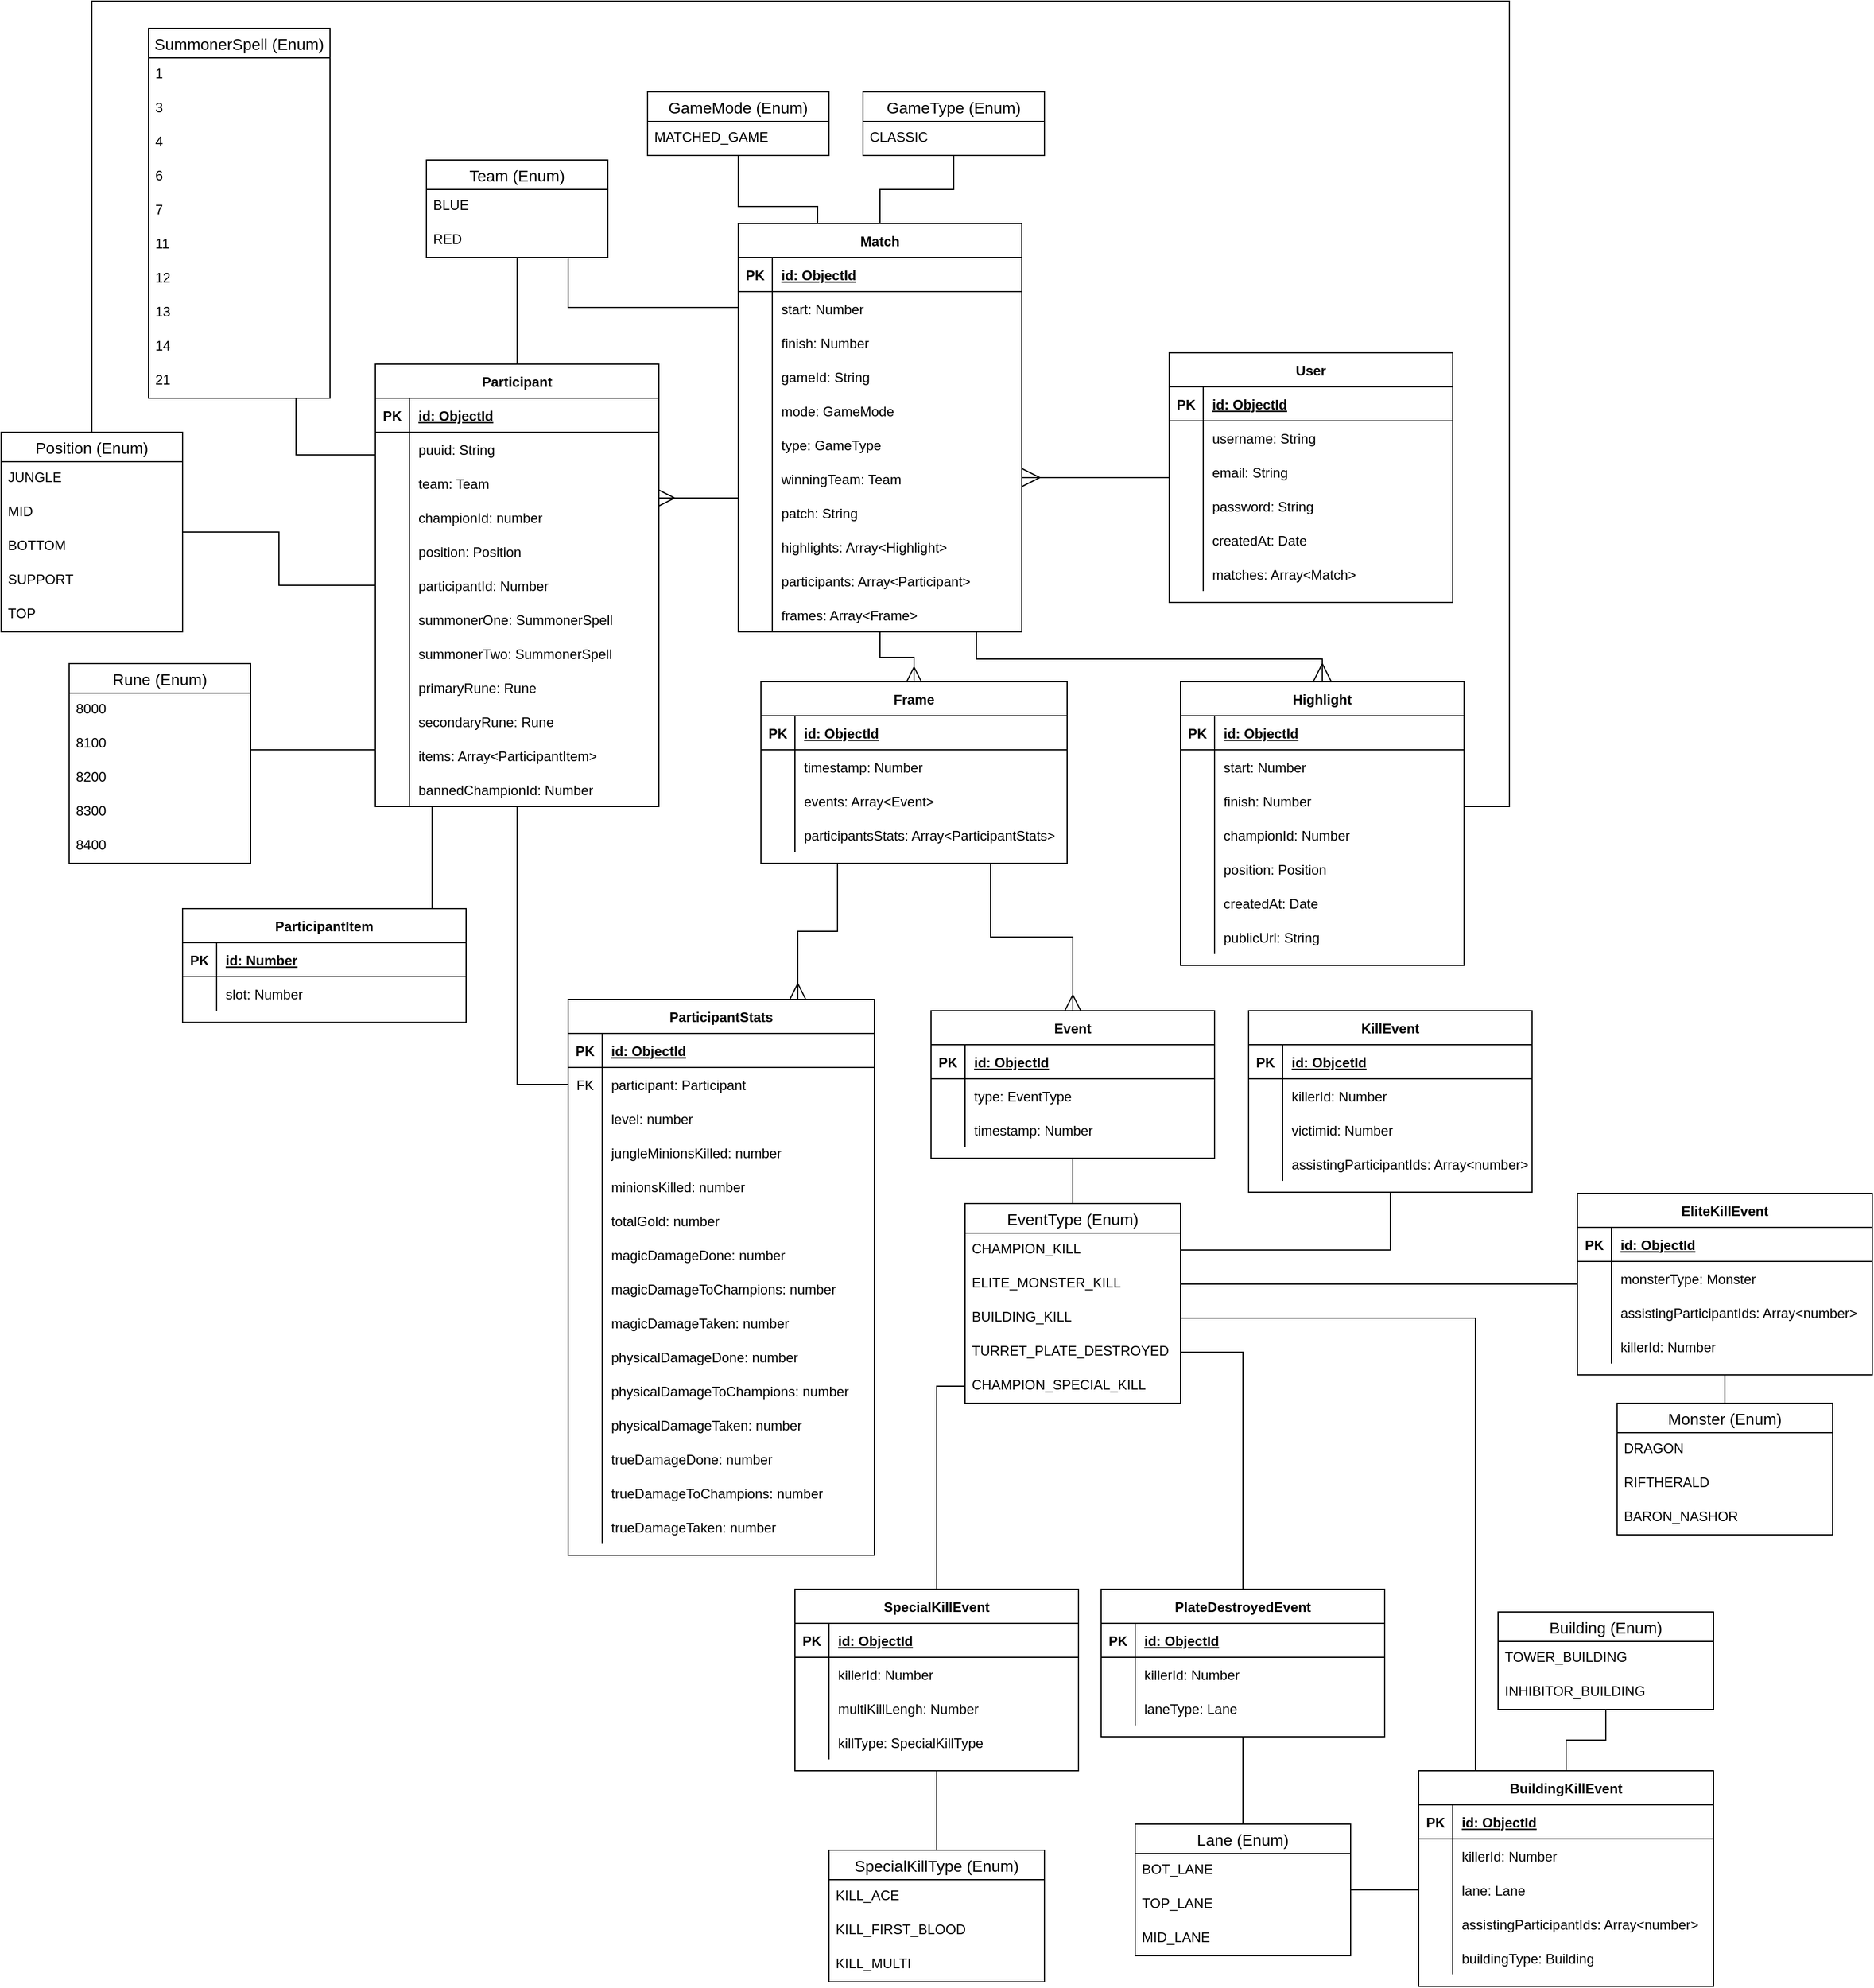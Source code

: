 <mxfile version="13.9.9" type="device"><diagram id="R2lEEEUBdFMjLlhIrx00" name="Page-1"><mxGraphModel dx="4405" dy="3135" grid="1" gridSize="10" guides="1" tooltips="1" connect="1" arrows="1" fold="1" page="1" pageScale="1" pageWidth="850" pageHeight="1100" math="0" shadow="0" extFonts="Permanent Marker^https://fonts.googleapis.com/css?family=Permanent+Marker"><root><mxCell id="0"/><mxCell id="1" parent="0"/><mxCell id="C-vyLk0tnHw3VtMMgP7b-13" value="User" style="shape=table;startSize=30;container=1;collapsible=1;childLayout=tableLayout;fixedRows=1;rowLines=0;fontStyle=1;align=center;resizeLast=1;" parent="1" vertex="1"><mxGeometry x="430" y="20" width="250" height="220" as="geometry"/></mxCell><mxCell id="C-vyLk0tnHw3VtMMgP7b-14" value="" style="shape=partialRectangle;collapsible=0;dropTarget=0;pointerEvents=0;fillColor=none;points=[[0,0.5],[1,0.5]];portConstraint=eastwest;top=0;left=0;right=0;bottom=1;" parent="C-vyLk0tnHw3VtMMgP7b-13" vertex="1"><mxGeometry y="30" width="250" height="30" as="geometry"/></mxCell><mxCell id="C-vyLk0tnHw3VtMMgP7b-15" value="PK" style="shape=partialRectangle;overflow=hidden;connectable=0;fillColor=none;top=0;left=0;bottom=0;right=0;fontStyle=1;" parent="C-vyLk0tnHw3VtMMgP7b-14" vertex="1"><mxGeometry width="30" height="30" as="geometry"/></mxCell><mxCell id="C-vyLk0tnHw3VtMMgP7b-16" value="id: ObjectId" style="shape=partialRectangle;overflow=hidden;connectable=0;fillColor=none;top=0;left=0;bottom=0;right=0;align=left;spacingLeft=6;fontStyle=5;" parent="C-vyLk0tnHw3VtMMgP7b-14" vertex="1"><mxGeometry x="30" width="220" height="30" as="geometry"/></mxCell><mxCell id="25R6kdJTBKWwyqSVr_3r-154" value="" style="shape=partialRectangle;collapsible=0;dropTarget=0;pointerEvents=0;fillColor=none;points=[[0,0.5],[1,0.5]];portConstraint=eastwest;top=0;left=0;right=0;bottom=0;" parent="C-vyLk0tnHw3VtMMgP7b-13" vertex="1"><mxGeometry y="60" width="250" height="30" as="geometry"/></mxCell><mxCell id="25R6kdJTBKWwyqSVr_3r-155" value="" style="shape=partialRectangle;overflow=hidden;connectable=0;fillColor=none;top=0;left=0;bottom=0;right=0;" parent="25R6kdJTBKWwyqSVr_3r-154" vertex="1"><mxGeometry width="30" height="30" as="geometry"/></mxCell><mxCell id="25R6kdJTBKWwyqSVr_3r-156" value="username: String" style="shape=partialRectangle;overflow=hidden;connectable=0;fillColor=none;top=0;left=0;bottom=0;right=0;align=left;spacingLeft=6;" parent="25R6kdJTBKWwyqSVr_3r-154" vertex="1"><mxGeometry x="30" width="220" height="30" as="geometry"/></mxCell><mxCell id="C-vyLk0tnHw3VtMMgP7b-17" value="" style="shape=partialRectangle;collapsible=0;dropTarget=0;pointerEvents=0;fillColor=none;points=[[0,0.5],[1,0.5]];portConstraint=eastwest;top=0;left=0;right=0;bottom=0;" parent="C-vyLk0tnHw3VtMMgP7b-13" vertex="1"><mxGeometry y="90" width="250" height="30" as="geometry"/></mxCell><mxCell id="C-vyLk0tnHw3VtMMgP7b-18" value="" style="shape=partialRectangle;overflow=hidden;connectable=0;fillColor=none;top=0;left=0;bottom=0;right=0;" parent="C-vyLk0tnHw3VtMMgP7b-17" vertex="1"><mxGeometry width="30" height="30" as="geometry"/></mxCell><mxCell id="C-vyLk0tnHw3VtMMgP7b-19" value="email: String" style="shape=partialRectangle;overflow=hidden;connectable=0;fillColor=none;top=0;left=0;bottom=0;right=0;align=left;spacingLeft=6;" parent="C-vyLk0tnHw3VtMMgP7b-17" vertex="1"><mxGeometry x="30" width="220" height="30" as="geometry"/></mxCell><mxCell id="C-vyLk0tnHw3VtMMgP7b-20" value="" style="shape=partialRectangle;collapsible=0;dropTarget=0;pointerEvents=0;fillColor=none;points=[[0,0.5],[1,0.5]];portConstraint=eastwest;top=0;left=0;right=0;bottom=0;" parent="C-vyLk0tnHw3VtMMgP7b-13" vertex="1"><mxGeometry y="120" width="250" height="30" as="geometry"/></mxCell><mxCell id="C-vyLk0tnHw3VtMMgP7b-21" value="" style="shape=partialRectangle;overflow=hidden;connectable=0;fillColor=none;top=0;left=0;bottom=0;right=0;" parent="C-vyLk0tnHw3VtMMgP7b-20" vertex="1"><mxGeometry width="30" height="30" as="geometry"/></mxCell><mxCell id="C-vyLk0tnHw3VtMMgP7b-22" value="password: String" style="shape=partialRectangle;overflow=hidden;connectable=0;fillColor=none;top=0;left=0;bottom=0;right=0;align=left;spacingLeft=6;" parent="C-vyLk0tnHw3VtMMgP7b-20" vertex="1"><mxGeometry x="30" width="220" height="30" as="geometry"/></mxCell><mxCell id="25R6kdJTBKWwyqSVr_3r-157" value="" style="shape=partialRectangle;collapsible=0;dropTarget=0;pointerEvents=0;fillColor=none;points=[[0,0.5],[1,0.5]];portConstraint=eastwest;top=0;left=0;right=0;bottom=0;" parent="C-vyLk0tnHw3VtMMgP7b-13" vertex="1"><mxGeometry y="150" width="250" height="30" as="geometry"/></mxCell><mxCell id="25R6kdJTBKWwyqSVr_3r-158" value="" style="shape=partialRectangle;overflow=hidden;connectable=0;fillColor=none;top=0;left=0;bottom=0;right=0;" parent="25R6kdJTBKWwyqSVr_3r-157" vertex="1"><mxGeometry width="30" height="30" as="geometry"/></mxCell><mxCell id="25R6kdJTBKWwyqSVr_3r-159" value="createdAt: Date" style="shape=partialRectangle;overflow=hidden;connectable=0;fillColor=none;top=0;left=0;bottom=0;right=0;align=left;spacingLeft=6;" parent="25R6kdJTBKWwyqSVr_3r-157" vertex="1"><mxGeometry x="30" width="220" height="30" as="geometry"/></mxCell><mxCell id="25R6kdJTBKWwyqSVr_3r-173" value="" style="shape=partialRectangle;collapsible=0;dropTarget=0;pointerEvents=0;fillColor=none;points=[[0,0.5],[1,0.5]];portConstraint=eastwest;top=0;left=0;right=0;bottom=0;" parent="C-vyLk0tnHw3VtMMgP7b-13" vertex="1"><mxGeometry y="180" width="250" height="30" as="geometry"/></mxCell><mxCell id="25R6kdJTBKWwyqSVr_3r-174" value="" style="shape=partialRectangle;overflow=hidden;connectable=0;fillColor=none;top=0;left=0;bottom=0;right=0;" parent="25R6kdJTBKWwyqSVr_3r-173" vertex="1"><mxGeometry width="30" height="30" as="geometry"/></mxCell><mxCell id="25R6kdJTBKWwyqSVr_3r-175" value="matches: Array&lt;Match&gt;" style="shape=partialRectangle;overflow=hidden;connectable=0;fillColor=none;top=0;left=0;bottom=0;right=0;align=left;spacingLeft=6;" parent="25R6kdJTBKWwyqSVr_3r-173" vertex="1"><mxGeometry x="30" width="220" height="30" as="geometry"/></mxCell><mxCell id="25R6kdJTBKWwyqSVr_3r-26" style="edgeStyle=elbowEdgeStyle;rounded=0;orthogonalLoop=1;jettySize=auto;elbow=vertical;html=1;endArrow=ERmany;endFill=0;endSize=12;startSize=12;" parent="1" source="C-vyLk0tnHw3VtMMgP7b-23" edge="1"><mxGeometry relative="1" as="geometry"><mxPoint x="205" y="211" as="sourcePoint"/><mxPoint x="205" y="311" as="targetPoint"/></mxGeometry></mxCell><mxCell id="25R6kdJTBKWwyqSVr_3r-177" style="edgeStyle=elbowEdgeStyle;rounded=0;orthogonalLoop=1;jettySize=auto;elbow=vertical;html=1;startArrow=ERmany;startFill=0;startSize=14;endArrow=none;endFill=0;endSize=12;" parent="1" source="C-vyLk0tnHw3VtMMgP7b-23" target="C-vyLk0tnHw3VtMMgP7b-13" edge="1"><mxGeometry relative="1" as="geometry"/></mxCell><mxCell id="C-vyLk0tnHw3VtMMgP7b-23" value="Match" style="shape=table;startSize=30;container=1;collapsible=1;childLayout=tableLayout;fixedRows=1;rowLines=0;fontStyle=1;align=center;resizeLast=1;" parent="1" vertex="1"><mxGeometry x="50" y="-94" width="250" height="360" as="geometry"/></mxCell><mxCell id="C-vyLk0tnHw3VtMMgP7b-24" value="" style="shape=partialRectangle;collapsible=0;dropTarget=0;pointerEvents=0;fillColor=none;points=[[0,0.5],[1,0.5]];portConstraint=eastwest;top=0;left=0;right=0;bottom=1;" parent="C-vyLk0tnHw3VtMMgP7b-23" vertex="1"><mxGeometry y="30" width="250" height="30" as="geometry"/></mxCell><mxCell id="C-vyLk0tnHw3VtMMgP7b-25" value="PK" style="shape=partialRectangle;overflow=hidden;connectable=0;fillColor=none;top=0;left=0;bottom=0;right=0;fontStyle=1;" parent="C-vyLk0tnHw3VtMMgP7b-24" vertex="1"><mxGeometry width="30" height="30" as="geometry"><mxRectangle width="30" height="30" as="alternateBounds"/></mxGeometry></mxCell><mxCell id="C-vyLk0tnHw3VtMMgP7b-26" value="id: ObjectId" style="shape=partialRectangle;overflow=hidden;connectable=0;fillColor=none;top=0;left=0;bottom=0;right=0;align=left;spacingLeft=6;fontStyle=5;" parent="C-vyLk0tnHw3VtMMgP7b-24" vertex="1"><mxGeometry x="30" width="220" height="30" as="geometry"><mxRectangle width="220" height="30" as="alternateBounds"/></mxGeometry></mxCell><mxCell id="C-vyLk0tnHw3VtMMgP7b-27" value="" style="shape=partialRectangle;collapsible=0;dropTarget=0;pointerEvents=0;fillColor=none;points=[[0,0.5],[1,0.5]];portConstraint=eastwest;top=0;left=0;right=0;bottom=0;" parent="C-vyLk0tnHw3VtMMgP7b-23" vertex="1"><mxGeometry y="60" width="250" height="30" as="geometry"/></mxCell><mxCell id="C-vyLk0tnHw3VtMMgP7b-28" value="" style="shape=partialRectangle;overflow=hidden;connectable=0;fillColor=none;top=0;left=0;bottom=0;right=0;" parent="C-vyLk0tnHw3VtMMgP7b-27" vertex="1"><mxGeometry width="30" height="30" as="geometry"><mxRectangle width="30" height="30" as="alternateBounds"/></mxGeometry></mxCell><mxCell id="C-vyLk0tnHw3VtMMgP7b-29" value="start: Number" style="shape=partialRectangle;overflow=hidden;connectable=0;fillColor=none;top=0;left=0;bottom=0;right=0;align=left;spacingLeft=6;" parent="C-vyLk0tnHw3VtMMgP7b-27" vertex="1"><mxGeometry x="30" width="220" height="30" as="geometry"><mxRectangle width="220" height="30" as="alternateBounds"/></mxGeometry></mxCell><mxCell id="25R6kdJTBKWwyqSVr_3r-27" value="" style="shape=partialRectangle;collapsible=0;dropTarget=0;pointerEvents=0;fillColor=none;points=[[0,0.5],[1,0.5]];portConstraint=eastwest;top=0;left=0;right=0;bottom=0;" parent="C-vyLk0tnHw3VtMMgP7b-23" vertex="1"><mxGeometry y="90" width="250" height="30" as="geometry"/></mxCell><mxCell id="25R6kdJTBKWwyqSVr_3r-28" value="" style="shape=partialRectangle;overflow=hidden;connectable=0;fillColor=none;top=0;left=0;bottom=0;right=0;" parent="25R6kdJTBKWwyqSVr_3r-27" vertex="1"><mxGeometry width="30" height="30" as="geometry"><mxRectangle width="30" height="30" as="alternateBounds"/></mxGeometry></mxCell><mxCell id="25R6kdJTBKWwyqSVr_3r-29" value="finish: Number" style="shape=partialRectangle;overflow=hidden;connectable=0;fillColor=none;top=0;left=0;bottom=0;right=0;align=left;spacingLeft=6;" parent="25R6kdJTBKWwyqSVr_3r-27" vertex="1"><mxGeometry x="30" width="220" height="30" as="geometry"><mxRectangle width="220" height="30" as="alternateBounds"/></mxGeometry></mxCell><mxCell id="25R6kdJTBKWwyqSVr_3r-30" value="" style="shape=partialRectangle;collapsible=0;dropTarget=0;pointerEvents=0;fillColor=none;points=[[0,0.5],[1,0.5]];portConstraint=eastwest;top=0;left=0;right=0;bottom=0;" parent="C-vyLk0tnHw3VtMMgP7b-23" vertex="1"><mxGeometry y="120" width="250" height="30" as="geometry"/></mxCell><mxCell id="25R6kdJTBKWwyqSVr_3r-31" value="" style="shape=partialRectangle;overflow=hidden;connectable=0;fillColor=none;top=0;left=0;bottom=0;right=0;" parent="25R6kdJTBKWwyqSVr_3r-30" vertex="1"><mxGeometry width="30" height="30" as="geometry"><mxRectangle width="30" height="30" as="alternateBounds"/></mxGeometry></mxCell><mxCell id="25R6kdJTBKWwyqSVr_3r-32" value="gameId: String" style="shape=partialRectangle;overflow=hidden;connectable=0;fillColor=none;top=0;left=0;bottom=0;right=0;align=left;spacingLeft=6;" parent="25R6kdJTBKWwyqSVr_3r-30" vertex="1"><mxGeometry x="30" width="220" height="30" as="geometry"><mxRectangle width="220" height="30" as="alternateBounds"/></mxGeometry></mxCell><mxCell id="25R6kdJTBKWwyqSVr_3r-47" value="" style="shape=partialRectangle;collapsible=0;dropTarget=0;pointerEvents=0;fillColor=none;points=[[0,0.5],[1,0.5]];portConstraint=eastwest;top=0;left=0;right=0;bottom=0;" parent="C-vyLk0tnHw3VtMMgP7b-23" vertex="1"><mxGeometry y="150" width="250" height="30" as="geometry"/></mxCell><mxCell id="25R6kdJTBKWwyqSVr_3r-48" value="" style="shape=partialRectangle;overflow=hidden;connectable=0;fillColor=none;top=0;left=0;bottom=0;right=0;" parent="25R6kdJTBKWwyqSVr_3r-47" vertex="1"><mxGeometry width="30" height="30" as="geometry"><mxRectangle width="30" height="30" as="alternateBounds"/></mxGeometry></mxCell><mxCell id="25R6kdJTBKWwyqSVr_3r-49" value="mode: GameMode" style="shape=partialRectangle;overflow=hidden;connectable=0;fillColor=none;top=0;left=0;bottom=0;right=0;align=left;spacingLeft=6;" parent="25R6kdJTBKWwyqSVr_3r-47" vertex="1"><mxGeometry x="30" width="220" height="30" as="geometry"><mxRectangle width="220" height="30" as="alternateBounds"/></mxGeometry></mxCell><mxCell id="Gcp79GjYEY0yVn_K44fa-1" value="" style="shape=partialRectangle;collapsible=0;dropTarget=0;pointerEvents=0;fillColor=none;points=[[0,0.5],[1,0.5]];portConstraint=eastwest;top=0;left=0;right=0;bottom=0;" parent="C-vyLk0tnHw3VtMMgP7b-23" vertex="1"><mxGeometry y="180" width="250" height="30" as="geometry"/></mxCell><mxCell id="Gcp79GjYEY0yVn_K44fa-2" value="" style="shape=partialRectangle;overflow=hidden;connectable=0;fillColor=none;top=0;left=0;bottom=0;right=0;" parent="Gcp79GjYEY0yVn_K44fa-1" vertex="1"><mxGeometry width="30" height="30" as="geometry"><mxRectangle width="30" height="30" as="alternateBounds"/></mxGeometry></mxCell><mxCell id="Gcp79GjYEY0yVn_K44fa-3" value="type: GameType" style="shape=partialRectangle;overflow=hidden;connectable=0;fillColor=none;top=0;left=0;bottom=0;right=0;align=left;spacingLeft=6;" parent="Gcp79GjYEY0yVn_K44fa-1" vertex="1"><mxGeometry x="30" width="220" height="30" as="geometry"><mxRectangle width="220" height="30" as="alternateBounds"/></mxGeometry></mxCell><mxCell id="25R6kdJTBKWwyqSVr_3r-90" value="" style="shape=partialRectangle;collapsible=0;dropTarget=0;pointerEvents=0;fillColor=none;points=[[0,0.5],[1,0.5]];portConstraint=eastwest;top=0;left=0;right=0;bottom=0;" parent="C-vyLk0tnHw3VtMMgP7b-23" vertex="1"><mxGeometry y="210" width="250" height="30" as="geometry"/></mxCell><mxCell id="25R6kdJTBKWwyqSVr_3r-91" value="" style="shape=partialRectangle;overflow=hidden;connectable=0;fillColor=none;top=0;left=0;bottom=0;right=0;" parent="25R6kdJTBKWwyqSVr_3r-90" vertex="1"><mxGeometry width="30" height="30" as="geometry"><mxRectangle width="30" height="30" as="alternateBounds"/></mxGeometry></mxCell><mxCell id="25R6kdJTBKWwyqSVr_3r-92" value="winningTeam: Team" style="shape=partialRectangle;overflow=hidden;connectable=0;fillColor=none;top=0;left=0;bottom=0;right=0;align=left;spacingLeft=6;" parent="25R6kdJTBKWwyqSVr_3r-90" vertex="1"><mxGeometry x="30" width="220" height="30" as="geometry"><mxRectangle width="220" height="30" as="alternateBounds"/></mxGeometry></mxCell><mxCell id="25R6kdJTBKWwyqSVr_3r-151" value="" style="shape=partialRectangle;collapsible=0;dropTarget=0;pointerEvents=0;fillColor=none;points=[[0,0.5],[1,0.5]];portConstraint=eastwest;top=0;left=0;right=0;bottom=0;" parent="C-vyLk0tnHw3VtMMgP7b-23" vertex="1"><mxGeometry y="240" width="250" height="30" as="geometry"/></mxCell><mxCell id="25R6kdJTBKWwyqSVr_3r-152" value="" style="shape=partialRectangle;overflow=hidden;connectable=0;fillColor=none;top=0;left=0;bottom=0;right=0;" parent="25R6kdJTBKWwyqSVr_3r-151" vertex="1"><mxGeometry width="30" height="30" as="geometry"><mxRectangle width="30" height="30" as="alternateBounds"/></mxGeometry></mxCell><mxCell id="25R6kdJTBKWwyqSVr_3r-153" value="patch: String" style="shape=partialRectangle;overflow=hidden;connectable=0;fillColor=none;top=0;left=0;bottom=0;right=0;align=left;spacingLeft=6;" parent="25R6kdJTBKWwyqSVr_3r-151" vertex="1"><mxGeometry x="30" width="220" height="30" as="geometry"><mxRectangle width="220" height="30" as="alternateBounds"/></mxGeometry></mxCell><mxCell id="25R6kdJTBKWwyqSVr_3r-196" value="" style="shape=partialRectangle;collapsible=0;dropTarget=0;pointerEvents=0;fillColor=none;points=[[0,0.5],[1,0.5]];portConstraint=eastwest;top=0;left=0;right=0;bottom=0;" parent="C-vyLk0tnHw3VtMMgP7b-23" vertex="1"><mxGeometry y="270" width="250" height="30" as="geometry"/></mxCell><mxCell id="25R6kdJTBKWwyqSVr_3r-197" value="" style="shape=partialRectangle;overflow=hidden;connectable=0;fillColor=none;top=0;left=0;bottom=0;right=0;" parent="25R6kdJTBKWwyqSVr_3r-196" vertex="1"><mxGeometry width="30" height="30" as="geometry"><mxRectangle width="30" height="30" as="alternateBounds"/></mxGeometry></mxCell><mxCell id="25R6kdJTBKWwyqSVr_3r-198" value="highlights: Array&lt;Highlight&gt;" style="shape=partialRectangle;overflow=hidden;connectable=0;fillColor=none;top=0;left=0;bottom=0;right=0;align=left;spacingLeft=6;" parent="25R6kdJTBKWwyqSVr_3r-196" vertex="1"><mxGeometry x="30" width="220" height="30" as="geometry"><mxRectangle width="220" height="30" as="alternateBounds"/></mxGeometry></mxCell><mxCell id="Gcp79GjYEY0yVn_K44fa-976" value="" style="shape=partialRectangle;collapsible=0;dropTarget=0;pointerEvents=0;fillColor=none;points=[[0,0.5],[1,0.5]];portConstraint=eastwest;top=0;left=0;right=0;bottom=0;" parent="C-vyLk0tnHw3VtMMgP7b-23" vertex="1"><mxGeometry y="300" width="250" height="30" as="geometry"/></mxCell><mxCell id="Gcp79GjYEY0yVn_K44fa-977" value="" style="shape=partialRectangle;overflow=hidden;connectable=0;fillColor=none;top=0;left=0;bottom=0;right=0;" parent="Gcp79GjYEY0yVn_K44fa-976" vertex="1"><mxGeometry width="30" height="30" as="geometry"><mxRectangle width="30" height="30" as="alternateBounds"/></mxGeometry></mxCell><mxCell id="Gcp79GjYEY0yVn_K44fa-978" value="participants: Array&lt;Participant&gt;" style="shape=partialRectangle;overflow=hidden;connectable=0;fillColor=none;top=0;left=0;bottom=0;right=0;align=left;spacingLeft=6;" parent="Gcp79GjYEY0yVn_K44fa-976" vertex="1"><mxGeometry x="30" width="220" height="30" as="geometry"><mxRectangle width="220" height="30" as="alternateBounds"/></mxGeometry></mxCell><mxCell id="Gcp79GjYEY0yVn_K44fa-979" value="" style="shape=partialRectangle;collapsible=0;dropTarget=0;pointerEvents=0;fillColor=none;points=[[0,0.5],[1,0.5]];portConstraint=eastwest;top=0;left=0;right=0;bottom=0;" parent="C-vyLk0tnHw3VtMMgP7b-23" vertex="1"><mxGeometry y="330" width="250" height="30" as="geometry"/></mxCell><mxCell id="Gcp79GjYEY0yVn_K44fa-980" value="" style="shape=partialRectangle;overflow=hidden;connectable=0;fillColor=none;top=0;left=0;bottom=0;right=0;" parent="Gcp79GjYEY0yVn_K44fa-979" vertex="1"><mxGeometry width="30" height="30" as="geometry"><mxRectangle width="30" height="30" as="alternateBounds"/></mxGeometry></mxCell><mxCell id="Gcp79GjYEY0yVn_K44fa-981" value="frames: Array&lt;Frame&gt;" style="shape=partialRectangle;overflow=hidden;connectable=0;fillColor=none;top=0;left=0;bottom=0;right=0;align=left;spacingLeft=6;" parent="Gcp79GjYEY0yVn_K44fa-979" vertex="1"><mxGeometry x="30" width="220" height="30" as="geometry"><mxRectangle width="220" height="30" as="alternateBounds"/></mxGeometry></mxCell><mxCell id="25R6kdJTBKWwyqSVr_3r-23" style="edgeStyle=elbowEdgeStyle;orthogonalLoop=1;jettySize=auto;elbow=vertical;html=1;rounded=0;endSize=12;startSize=12;endArrow=ERmany;endFill=0;entryX=0.75;entryY=0;entryDx=0;entryDy=0;exitX=0.25;exitY=1;exitDx=0;exitDy=0;" parent="1" source="25R6kdJTBKWwyqSVr_3r-1" target="25R6kdJTBKWwyqSVr_3r-15" edge="1"><mxGeometry relative="1" as="geometry"/></mxCell><mxCell id="25R6kdJTBKWwyqSVr_3r-1" value="Frame" style="shape=table;startSize=30;container=1;collapsible=1;childLayout=tableLayout;fixedRows=1;rowLines=0;fontStyle=1;align=center;resizeLast=1;" parent="1" vertex="1"><mxGeometry x="70" y="310" width="270" height="160" as="geometry"/></mxCell><mxCell id="25R6kdJTBKWwyqSVr_3r-2" value="" style="shape=partialRectangle;collapsible=0;dropTarget=0;pointerEvents=0;fillColor=none;points=[[0,0.5],[1,0.5]];portConstraint=eastwest;top=0;left=0;right=0;bottom=1;" parent="25R6kdJTBKWwyqSVr_3r-1" vertex="1"><mxGeometry y="30" width="270" height="30" as="geometry"/></mxCell><mxCell id="25R6kdJTBKWwyqSVr_3r-3" value="PK" style="shape=partialRectangle;overflow=hidden;connectable=0;fillColor=none;top=0;left=0;bottom=0;right=0;fontStyle=1;" parent="25R6kdJTBKWwyqSVr_3r-2" vertex="1"><mxGeometry width="30" height="30" as="geometry"/></mxCell><mxCell id="25R6kdJTBKWwyqSVr_3r-4" value="id: ObjectId" style="shape=partialRectangle;overflow=hidden;connectable=0;fillColor=none;top=0;left=0;bottom=0;right=0;align=left;spacingLeft=6;fontStyle=5;" parent="25R6kdJTBKWwyqSVr_3r-2" vertex="1"><mxGeometry x="30" width="240" height="30" as="geometry"/></mxCell><mxCell id="25R6kdJTBKWwyqSVr_3r-5" value="" style="shape=partialRectangle;collapsible=0;dropTarget=0;pointerEvents=0;fillColor=none;points=[[0,0.5],[1,0.5]];portConstraint=eastwest;top=0;left=0;right=0;bottom=0;" parent="25R6kdJTBKWwyqSVr_3r-1" vertex="1"><mxGeometry y="60" width="270" height="30" as="geometry"/></mxCell><mxCell id="25R6kdJTBKWwyqSVr_3r-6" value="" style="shape=partialRectangle;overflow=hidden;connectable=0;fillColor=none;top=0;left=0;bottom=0;right=0;" parent="25R6kdJTBKWwyqSVr_3r-5" vertex="1"><mxGeometry width="30" height="30" as="geometry"/></mxCell><mxCell id="25R6kdJTBKWwyqSVr_3r-7" value="timestamp: Number" style="shape=partialRectangle;overflow=hidden;connectable=0;fillColor=none;top=0;left=0;bottom=0;right=0;align=left;spacingLeft=6;" parent="25R6kdJTBKWwyqSVr_3r-5" vertex="1"><mxGeometry x="30" width="240" height="30" as="geometry"/></mxCell><mxCell id="25R6kdJTBKWwyqSVr_3r-135" value="" style="shape=partialRectangle;collapsible=0;dropTarget=0;pointerEvents=0;fillColor=none;points=[[0,0.5],[1,0.5]];portConstraint=eastwest;top=0;left=0;right=0;bottom=0;" parent="25R6kdJTBKWwyqSVr_3r-1" vertex="1"><mxGeometry y="90" width="270" height="30" as="geometry"/></mxCell><mxCell id="25R6kdJTBKWwyqSVr_3r-136" value="" style="shape=partialRectangle;overflow=hidden;connectable=0;fillColor=none;top=0;left=0;bottom=0;right=0;" parent="25R6kdJTBKWwyqSVr_3r-135" vertex="1"><mxGeometry width="30" height="30" as="geometry"/></mxCell><mxCell id="25R6kdJTBKWwyqSVr_3r-137" value="events: Array&lt;Event&gt;" style="shape=partialRectangle;overflow=hidden;connectable=0;fillColor=none;top=0;left=0;bottom=0;right=0;align=left;spacingLeft=6;" parent="25R6kdJTBKWwyqSVr_3r-135" vertex="1"><mxGeometry x="30" width="240" height="30" as="geometry"/></mxCell><mxCell id="25R6kdJTBKWwyqSVr_3r-140" value="" style="shape=partialRectangle;collapsible=0;dropTarget=0;pointerEvents=0;fillColor=none;points=[[0,0.5],[1,0.5]];portConstraint=eastwest;top=0;left=0;right=0;bottom=0;" parent="25R6kdJTBKWwyqSVr_3r-1" vertex="1"><mxGeometry y="120" width="270" height="30" as="geometry"/></mxCell><mxCell id="25R6kdJTBKWwyqSVr_3r-141" value="" style="shape=partialRectangle;overflow=hidden;connectable=0;fillColor=none;top=0;left=0;bottom=0;right=0;" parent="25R6kdJTBKWwyqSVr_3r-140" vertex="1"><mxGeometry width="30" height="30" as="geometry"/></mxCell><mxCell id="25R6kdJTBKWwyqSVr_3r-142" value="participantsStats: Array&lt;ParticipantStats&gt;" style="shape=partialRectangle;overflow=hidden;connectable=0;fillColor=none;top=0;left=0;bottom=0;right=0;align=left;spacingLeft=6;" parent="25R6kdJTBKWwyqSVr_3r-140" vertex="1"><mxGeometry x="30" width="240" height="30" as="geometry"/></mxCell><mxCell id="25R6kdJTBKWwyqSVr_3r-8" value="Event" style="shape=table;startSize=30;container=1;collapsible=1;childLayout=tableLayout;fixedRows=1;rowLines=0;fontStyle=1;align=center;resizeLast=1;" parent="1" vertex="1"><mxGeometry x="220" y="600" width="250" height="130" as="geometry"/></mxCell><mxCell id="25R6kdJTBKWwyqSVr_3r-9" value="" style="shape=partialRectangle;collapsible=0;dropTarget=0;pointerEvents=0;fillColor=none;points=[[0,0.5],[1,0.5]];portConstraint=eastwest;top=0;left=0;right=0;bottom=1;" parent="25R6kdJTBKWwyqSVr_3r-8" vertex="1"><mxGeometry y="30" width="250" height="30" as="geometry"/></mxCell><mxCell id="25R6kdJTBKWwyqSVr_3r-10" value="PK" style="shape=partialRectangle;overflow=hidden;connectable=0;fillColor=none;top=0;left=0;bottom=0;right=0;fontStyle=1;" parent="25R6kdJTBKWwyqSVr_3r-9" vertex="1"><mxGeometry width="30" height="30" as="geometry"/></mxCell><mxCell id="25R6kdJTBKWwyqSVr_3r-11" value="id: ObjectId" style="shape=partialRectangle;overflow=hidden;connectable=0;fillColor=none;top=0;left=0;bottom=0;right=0;align=left;spacingLeft=6;fontStyle=5;" parent="25R6kdJTBKWwyqSVr_3r-9" vertex="1"><mxGeometry x="30" width="220" height="30" as="geometry"/></mxCell><mxCell id="25R6kdJTBKWwyqSVr_3r-12" value="" style="shape=partialRectangle;collapsible=0;dropTarget=0;pointerEvents=0;fillColor=none;points=[[0,0.5],[1,0.5]];portConstraint=eastwest;top=0;left=0;right=0;bottom=0;" parent="25R6kdJTBKWwyqSVr_3r-8" vertex="1"><mxGeometry y="60" width="250" height="30" as="geometry"/></mxCell><mxCell id="25R6kdJTBKWwyqSVr_3r-13" value="" style="shape=partialRectangle;overflow=hidden;connectable=0;fillColor=none;top=0;left=0;bottom=0;right=0;" parent="25R6kdJTBKWwyqSVr_3r-12" vertex="1"><mxGeometry width="30" height="30" as="geometry"/></mxCell><mxCell id="25R6kdJTBKWwyqSVr_3r-14" value="type: EventType" style="shape=partialRectangle;overflow=hidden;connectable=0;fillColor=none;top=0;left=0;bottom=0;right=0;align=left;spacingLeft=6;" parent="25R6kdJTBKWwyqSVr_3r-12" vertex="1"><mxGeometry x="30" width="220" height="30" as="geometry"/></mxCell><mxCell id="25R6kdJTBKWwyqSVr_3r-160" value="" style="shape=partialRectangle;collapsible=0;dropTarget=0;pointerEvents=0;fillColor=none;points=[[0,0.5],[1,0.5]];portConstraint=eastwest;top=0;left=0;right=0;bottom=0;" parent="25R6kdJTBKWwyqSVr_3r-8" vertex="1"><mxGeometry y="90" width="250" height="30" as="geometry"/></mxCell><mxCell id="25R6kdJTBKWwyqSVr_3r-161" value="" style="shape=partialRectangle;overflow=hidden;connectable=0;fillColor=none;top=0;left=0;bottom=0;right=0;" parent="25R6kdJTBKWwyqSVr_3r-160" vertex="1"><mxGeometry width="30" height="30" as="geometry"/></mxCell><mxCell id="25R6kdJTBKWwyqSVr_3r-162" value="timestamp: Number" style="shape=partialRectangle;overflow=hidden;connectable=0;fillColor=none;top=0;left=0;bottom=0;right=0;align=left;spacingLeft=6;" parent="25R6kdJTBKWwyqSVr_3r-160" vertex="1"><mxGeometry x="30" width="220" height="30" as="geometry"/></mxCell><mxCell id="25R6kdJTBKWwyqSVr_3r-15" value="ParticipantStats" style="shape=table;startSize=30;container=1;collapsible=1;childLayout=tableLayout;fixedRows=1;rowLines=0;fontStyle=1;align=center;resizeLast=1;" parent="1" vertex="1"><mxGeometry x="-100" y="590" width="270" height="490.0" as="geometry"/></mxCell><mxCell id="25R6kdJTBKWwyqSVr_3r-16" value="" style="shape=partialRectangle;collapsible=0;dropTarget=0;pointerEvents=0;fillColor=none;points=[[0,0.5],[1,0.5]];portConstraint=eastwest;top=0;left=0;right=0;bottom=1;" parent="25R6kdJTBKWwyqSVr_3r-15" vertex="1"><mxGeometry y="30" width="270" height="30" as="geometry"/></mxCell><mxCell id="25R6kdJTBKWwyqSVr_3r-17" value="PK" style="shape=partialRectangle;overflow=hidden;connectable=0;fillColor=none;top=0;left=0;bottom=0;right=0;fontStyle=1;" parent="25R6kdJTBKWwyqSVr_3r-16" vertex="1"><mxGeometry width="30" height="30" as="geometry"/></mxCell><mxCell id="25R6kdJTBKWwyqSVr_3r-18" value="id: ObjectId" style="shape=partialRectangle;overflow=hidden;connectable=0;fillColor=none;top=0;left=0;bottom=0;right=0;align=left;spacingLeft=6;fontStyle=5;" parent="25R6kdJTBKWwyqSVr_3r-16" vertex="1"><mxGeometry x="30" width="240" height="30" as="geometry"/></mxCell><mxCell id="25R6kdJTBKWwyqSVr_3r-19" value="" style="shape=partialRectangle;collapsible=0;dropTarget=0;pointerEvents=0;fillColor=none;points=[[0,0.5],[1,0.5]];portConstraint=eastwest;top=0;left=0;right=0;bottom=0;" parent="25R6kdJTBKWwyqSVr_3r-15" vertex="1"><mxGeometry y="60" width="270" height="30" as="geometry"/></mxCell><mxCell id="25R6kdJTBKWwyqSVr_3r-20" value="FK" style="shape=partialRectangle;overflow=hidden;connectable=0;fillColor=none;top=0;left=0;bottom=0;right=0;" parent="25R6kdJTBKWwyqSVr_3r-19" vertex="1"><mxGeometry width="30" height="30" as="geometry"/></mxCell><mxCell id="25R6kdJTBKWwyqSVr_3r-21" value="participant: Participant" style="shape=partialRectangle;overflow=hidden;connectable=0;fillColor=none;top=0;left=0;bottom=0;right=0;align=left;spacingLeft=6;" parent="25R6kdJTBKWwyqSVr_3r-19" vertex="1"><mxGeometry x="30" width="240" height="30" as="geometry"/></mxCell><mxCell id="25R6kdJTBKWwyqSVr_3r-126" value="" style="shape=partialRectangle;collapsible=0;dropTarget=0;pointerEvents=0;fillColor=none;points=[[0,0.5],[1,0.5]];portConstraint=eastwest;top=0;left=0;right=0;bottom=0;" parent="25R6kdJTBKWwyqSVr_3r-15" vertex="1"><mxGeometry y="90" width="270" height="30" as="geometry"/></mxCell><mxCell id="25R6kdJTBKWwyqSVr_3r-127" value="" style="shape=partialRectangle;overflow=hidden;connectable=0;fillColor=none;top=0;left=0;bottom=0;right=0;" parent="25R6kdJTBKWwyqSVr_3r-126" vertex="1"><mxGeometry width="30" height="30" as="geometry"/></mxCell><mxCell id="25R6kdJTBKWwyqSVr_3r-128" value="level: number" style="shape=partialRectangle;overflow=hidden;connectable=0;fillColor=none;top=0;left=0;bottom=0;right=0;align=left;spacingLeft=6;" parent="25R6kdJTBKWwyqSVr_3r-126" vertex="1"><mxGeometry x="30" width="240" height="30" as="geometry"/></mxCell><mxCell id="9E6VwBjYQDgvsbZknkiz-1" value="" style="shape=partialRectangle;collapsible=0;dropTarget=0;pointerEvents=0;fillColor=none;points=[[0,0.5],[1,0.5]];portConstraint=eastwest;top=0;left=0;right=0;bottom=0;" parent="25R6kdJTBKWwyqSVr_3r-15" vertex="1"><mxGeometry y="120" width="270" height="30" as="geometry"/></mxCell><mxCell id="9E6VwBjYQDgvsbZknkiz-2" value="" style="shape=partialRectangle;overflow=hidden;connectable=0;fillColor=none;top=0;left=0;bottom=0;right=0;" parent="9E6VwBjYQDgvsbZknkiz-1" vertex="1"><mxGeometry width="30" height="30" as="geometry"/></mxCell><mxCell id="9E6VwBjYQDgvsbZknkiz-3" value="jungleMinionsKilled: number" style="shape=partialRectangle;overflow=hidden;connectable=0;fillColor=none;top=0;left=0;bottom=0;right=0;align=left;spacingLeft=6;" parent="9E6VwBjYQDgvsbZknkiz-1" vertex="1"><mxGeometry x="30" width="240" height="30" as="geometry"/></mxCell><mxCell id="9E6VwBjYQDgvsbZknkiz-4" value="" style="shape=partialRectangle;collapsible=0;dropTarget=0;pointerEvents=0;fillColor=none;points=[[0,0.5],[1,0.5]];portConstraint=eastwest;top=0;left=0;right=0;bottom=0;" parent="25R6kdJTBKWwyqSVr_3r-15" vertex="1"><mxGeometry y="150" width="270" height="30" as="geometry"/></mxCell><mxCell id="9E6VwBjYQDgvsbZknkiz-5" value="" style="shape=partialRectangle;overflow=hidden;connectable=0;fillColor=none;top=0;left=0;bottom=0;right=0;" parent="9E6VwBjYQDgvsbZknkiz-4" vertex="1"><mxGeometry width="30" height="30" as="geometry"/></mxCell><mxCell id="9E6VwBjYQDgvsbZknkiz-6" value="minionsKilled: number" style="shape=partialRectangle;overflow=hidden;connectable=0;fillColor=none;top=0;left=0;bottom=0;right=0;align=left;spacingLeft=6;" parent="9E6VwBjYQDgvsbZknkiz-4" vertex="1"><mxGeometry x="30" width="240" height="30" as="geometry"/></mxCell><mxCell id="9E6VwBjYQDgvsbZknkiz-7" value="" style="shape=partialRectangle;collapsible=0;dropTarget=0;pointerEvents=0;fillColor=none;points=[[0,0.5],[1,0.5]];portConstraint=eastwest;top=0;left=0;right=0;bottom=0;" parent="25R6kdJTBKWwyqSVr_3r-15" vertex="1"><mxGeometry y="180" width="270" height="30" as="geometry"/></mxCell><mxCell id="9E6VwBjYQDgvsbZknkiz-8" value="" style="shape=partialRectangle;overflow=hidden;connectable=0;fillColor=none;top=0;left=0;bottom=0;right=0;" parent="9E6VwBjYQDgvsbZknkiz-7" vertex="1"><mxGeometry width="30" height="30" as="geometry"/></mxCell><mxCell id="9E6VwBjYQDgvsbZknkiz-9" value="totalGold: number" style="shape=partialRectangle;overflow=hidden;connectable=0;fillColor=none;top=0;left=0;bottom=0;right=0;align=left;spacingLeft=6;" parent="9E6VwBjYQDgvsbZknkiz-7" vertex="1"><mxGeometry x="30" width="240" height="30" as="geometry"/></mxCell><mxCell id="9E6VwBjYQDgvsbZknkiz-10" value="" style="shape=partialRectangle;collapsible=0;dropTarget=0;pointerEvents=0;fillColor=none;points=[[0,0.5],[1,0.5]];portConstraint=eastwest;top=0;left=0;right=0;bottom=0;" parent="25R6kdJTBKWwyqSVr_3r-15" vertex="1"><mxGeometry y="210" width="270" height="30" as="geometry"/></mxCell><mxCell id="9E6VwBjYQDgvsbZknkiz-11" value="" style="shape=partialRectangle;overflow=hidden;connectable=0;fillColor=none;top=0;left=0;bottom=0;right=0;" parent="9E6VwBjYQDgvsbZknkiz-10" vertex="1"><mxGeometry width="30" height="30" as="geometry"/></mxCell><mxCell id="9E6VwBjYQDgvsbZknkiz-12" value="magicDamageDone: number" style="shape=partialRectangle;overflow=hidden;connectable=0;fillColor=none;top=0;left=0;bottom=0;right=0;align=left;spacingLeft=6;" parent="9E6VwBjYQDgvsbZknkiz-10" vertex="1"><mxGeometry x="30" width="240" height="30" as="geometry"/></mxCell><mxCell id="9E6VwBjYQDgvsbZknkiz-13" value="" style="shape=partialRectangle;collapsible=0;dropTarget=0;pointerEvents=0;fillColor=none;points=[[0,0.5],[1,0.5]];portConstraint=eastwest;top=0;left=0;right=0;bottom=0;" parent="25R6kdJTBKWwyqSVr_3r-15" vertex="1"><mxGeometry y="240" width="270" height="30" as="geometry"/></mxCell><mxCell id="9E6VwBjYQDgvsbZknkiz-14" value="" style="shape=partialRectangle;overflow=hidden;connectable=0;fillColor=none;top=0;left=0;bottom=0;right=0;" parent="9E6VwBjYQDgvsbZknkiz-13" vertex="1"><mxGeometry width="30" height="30" as="geometry"/></mxCell><mxCell id="9E6VwBjYQDgvsbZknkiz-15" value="magicDamageToChampions: number" style="shape=partialRectangle;overflow=hidden;connectable=0;fillColor=none;top=0;left=0;bottom=0;right=0;align=left;spacingLeft=6;" parent="9E6VwBjYQDgvsbZknkiz-13" vertex="1"><mxGeometry x="30" width="240" height="30" as="geometry"/></mxCell><mxCell id="9E6VwBjYQDgvsbZknkiz-16" value="" style="shape=partialRectangle;collapsible=0;dropTarget=0;pointerEvents=0;fillColor=none;points=[[0,0.5],[1,0.5]];portConstraint=eastwest;top=0;left=0;right=0;bottom=0;" parent="25R6kdJTBKWwyqSVr_3r-15" vertex="1"><mxGeometry y="270" width="270" height="30" as="geometry"/></mxCell><mxCell id="9E6VwBjYQDgvsbZknkiz-17" value="" style="shape=partialRectangle;overflow=hidden;connectable=0;fillColor=none;top=0;left=0;bottom=0;right=0;" parent="9E6VwBjYQDgvsbZknkiz-16" vertex="1"><mxGeometry width="30" height="30" as="geometry"/></mxCell><mxCell id="9E6VwBjYQDgvsbZknkiz-18" value="magicDamageTaken: number" style="shape=partialRectangle;overflow=hidden;connectable=0;fillColor=none;top=0;left=0;bottom=0;right=0;align=left;spacingLeft=6;" parent="9E6VwBjYQDgvsbZknkiz-16" vertex="1"><mxGeometry x="30" width="240" height="30" as="geometry"/></mxCell><mxCell id="9E6VwBjYQDgvsbZknkiz-19" value="" style="shape=partialRectangle;collapsible=0;dropTarget=0;pointerEvents=0;fillColor=none;points=[[0,0.5],[1,0.5]];portConstraint=eastwest;top=0;left=0;right=0;bottom=0;" parent="25R6kdJTBKWwyqSVr_3r-15" vertex="1"><mxGeometry y="300" width="270" height="30" as="geometry"/></mxCell><mxCell id="9E6VwBjYQDgvsbZknkiz-20" value="" style="shape=partialRectangle;overflow=hidden;connectable=0;fillColor=none;top=0;left=0;bottom=0;right=0;" parent="9E6VwBjYQDgvsbZknkiz-19" vertex="1"><mxGeometry width="30" height="30" as="geometry"/></mxCell><mxCell id="9E6VwBjYQDgvsbZknkiz-21" value="physicalDamageDone: number" style="shape=partialRectangle;overflow=hidden;connectable=0;fillColor=none;top=0;left=0;bottom=0;right=0;align=left;spacingLeft=6;" parent="9E6VwBjYQDgvsbZknkiz-19" vertex="1"><mxGeometry x="30" width="240" height="30" as="geometry"/></mxCell><mxCell id="9E6VwBjYQDgvsbZknkiz-22" value="" style="shape=partialRectangle;collapsible=0;dropTarget=0;pointerEvents=0;fillColor=none;points=[[0,0.5],[1,0.5]];portConstraint=eastwest;top=0;left=0;right=0;bottom=0;" parent="25R6kdJTBKWwyqSVr_3r-15" vertex="1"><mxGeometry y="330" width="270" height="30" as="geometry"/></mxCell><mxCell id="9E6VwBjYQDgvsbZknkiz-23" value="" style="shape=partialRectangle;overflow=hidden;connectable=0;fillColor=none;top=0;left=0;bottom=0;right=0;" parent="9E6VwBjYQDgvsbZknkiz-22" vertex="1"><mxGeometry width="30" height="30" as="geometry"/></mxCell><mxCell id="9E6VwBjYQDgvsbZknkiz-24" value="physicalDamageToChampions: number" style="shape=partialRectangle;overflow=hidden;connectable=0;fillColor=none;top=0;left=0;bottom=0;right=0;align=left;spacingLeft=6;" parent="9E6VwBjYQDgvsbZknkiz-22" vertex="1"><mxGeometry x="30" width="240" height="30" as="geometry"/></mxCell><mxCell id="9E6VwBjYQDgvsbZknkiz-25" value="" style="shape=partialRectangle;collapsible=0;dropTarget=0;pointerEvents=0;fillColor=none;points=[[0,0.5],[1,0.5]];portConstraint=eastwest;top=0;left=0;right=0;bottom=0;" parent="25R6kdJTBKWwyqSVr_3r-15" vertex="1"><mxGeometry y="360" width="270" height="30" as="geometry"/></mxCell><mxCell id="9E6VwBjYQDgvsbZknkiz-26" value="" style="shape=partialRectangle;overflow=hidden;connectable=0;fillColor=none;top=0;left=0;bottom=0;right=0;" parent="9E6VwBjYQDgvsbZknkiz-25" vertex="1"><mxGeometry width="30" height="30" as="geometry"/></mxCell><mxCell id="9E6VwBjYQDgvsbZknkiz-27" value="physicalDamageTaken: number" style="shape=partialRectangle;overflow=hidden;connectable=0;fillColor=none;top=0;left=0;bottom=0;right=0;align=left;spacingLeft=6;" parent="9E6VwBjYQDgvsbZknkiz-25" vertex="1"><mxGeometry x="30" width="240" height="30" as="geometry"/></mxCell><mxCell id="9E6VwBjYQDgvsbZknkiz-28" value="" style="shape=partialRectangle;collapsible=0;dropTarget=0;pointerEvents=0;fillColor=none;points=[[0,0.5],[1,0.5]];portConstraint=eastwest;top=0;left=0;right=0;bottom=0;" parent="25R6kdJTBKWwyqSVr_3r-15" vertex="1"><mxGeometry y="390" width="270" height="30" as="geometry"/></mxCell><mxCell id="9E6VwBjYQDgvsbZknkiz-29" value="" style="shape=partialRectangle;overflow=hidden;connectable=0;fillColor=none;top=0;left=0;bottom=0;right=0;" parent="9E6VwBjYQDgvsbZknkiz-28" vertex="1"><mxGeometry width="30" height="30" as="geometry"/></mxCell><mxCell id="9E6VwBjYQDgvsbZknkiz-30" value="trueDamageDone: number" style="shape=partialRectangle;overflow=hidden;connectable=0;fillColor=none;top=0;left=0;bottom=0;right=0;align=left;spacingLeft=6;" parent="9E6VwBjYQDgvsbZknkiz-28" vertex="1"><mxGeometry x="30" width="240" height="30" as="geometry"/></mxCell><mxCell id="9E6VwBjYQDgvsbZknkiz-31" value="" style="shape=partialRectangle;collapsible=0;dropTarget=0;pointerEvents=0;fillColor=none;points=[[0,0.5],[1,0.5]];portConstraint=eastwest;top=0;left=0;right=0;bottom=0;" parent="25R6kdJTBKWwyqSVr_3r-15" vertex="1"><mxGeometry y="420" width="270" height="30" as="geometry"/></mxCell><mxCell id="9E6VwBjYQDgvsbZknkiz-32" value="" style="shape=partialRectangle;overflow=hidden;connectable=0;fillColor=none;top=0;left=0;bottom=0;right=0;" parent="9E6VwBjYQDgvsbZknkiz-31" vertex="1"><mxGeometry width="30" height="30" as="geometry"/></mxCell><mxCell id="9E6VwBjYQDgvsbZknkiz-33" value="trueDamageToChampions: number" style="shape=partialRectangle;overflow=hidden;connectable=0;fillColor=none;top=0;left=0;bottom=0;right=0;align=left;spacingLeft=6;" parent="9E6VwBjYQDgvsbZknkiz-31" vertex="1"><mxGeometry x="30" width="240" height="30" as="geometry"/></mxCell><mxCell id="9E6VwBjYQDgvsbZknkiz-34" value="" style="shape=partialRectangle;collapsible=0;dropTarget=0;pointerEvents=0;fillColor=none;points=[[0,0.5],[1,0.5]];portConstraint=eastwest;top=0;left=0;right=0;bottom=0;" parent="25R6kdJTBKWwyqSVr_3r-15" vertex="1"><mxGeometry y="450" width="270" height="30" as="geometry"/></mxCell><mxCell id="9E6VwBjYQDgvsbZknkiz-35" value="" style="shape=partialRectangle;overflow=hidden;connectable=0;fillColor=none;top=0;left=0;bottom=0;right=0;" parent="9E6VwBjYQDgvsbZknkiz-34" vertex="1"><mxGeometry width="30" height="30" as="geometry"/></mxCell><mxCell id="9E6VwBjYQDgvsbZknkiz-36" value="trueDamageTaken: number" style="shape=partialRectangle;overflow=hidden;connectable=0;fillColor=none;top=0;left=0;bottom=0;right=0;align=left;spacingLeft=6;" parent="9E6VwBjYQDgvsbZknkiz-34" vertex="1"><mxGeometry x="30" width="240" height="30" as="geometry"/></mxCell><mxCell id="25R6kdJTBKWwyqSVr_3r-22" style="edgeStyle=elbowEdgeStyle;orthogonalLoop=1;jettySize=auto;html=1;elbow=vertical;rounded=0;endSize=12;startSize=12;endArrow=ERmany;endFill=0;exitX=0.75;exitY=1;exitDx=0;exitDy=0;" parent="1" source="25R6kdJTBKWwyqSVr_3r-1" target="25R6kdJTBKWwyqSVr_3r-8" edge="1"><mxGeometry relative="1" as="geometry"/></mxCell><mxCell id="25R6kdJTBKWwyqSVr_3r-67" style="edgeStyle=elbowEdgeStyle;rounded=0;orthogonalLoop=1;jettySize=auto;elbow=vertical;html=1;startSize=12;endArrow=none;endFill=0;endSize=12;startArrow=ERmany;startFill=0;" parent="1" source="25R6kdJTBKWwyqSVr_3r-57" target="C-vyLk0tnHw3VtMMgP7b-23" edge="1"><mxGeometry relative="1" as="geometry"/></mxCell><mxCell id="25R6kdJTBKWwyqSVr_3r-138" style="edgeStyle=elbowEdgeStyle;rounded=0;orthogonalLoop=1;jettySize=auto;elbow=vertical;html=1;startArrow=none;startFill=0;startSize=12;endArrow=none;endFill=0;endSize=12;exitX=0.5;exitY=1;exitDx=0;exitDy=0;" parent="1" source="25R6kdJTBKWwyqSVr_3r-57" target="25R6kdJTBKWwyqSVr_3r-15" edge="1"><mxGeometry relative="1" as="geometry"><Array as="points"><mxPoint x="-140" y="665"/><mxPoint x="-100" y="400"/><mxPoint x="-110" y="400"/></Array></mxGeometry></mxCell><mxCell id="25R6kdJTBKWwyqSVr_3r-57" value="Participant" style="shape=table;startSize=30;container=1;collapsible=1;childLayout=tableLayout;fixedRows=1;rowLines=0;fontStyle=1;align=center;resizeLast=1;" parent="1" vertex="1"><mxGeometry x="-270" y="30" width="250" height="390" as="geometry"/></mxCell><mxCell id="25R6kdJTBKWwyqSVr_3r-64" value="" style="shape=partialRectangle;collapsible=0;dropTarget=0;pointerEvents=0;fillColor=none;points=[[0,0.5],[1,0.5]];portConstraint=eastwest;top=0;left=0;right=0;bottom=1;" parent="25R6kdJTBKWwyqSVr_3r-57" vertex="1"><mxGeometry y="30" width="250" height="30" as="geometry"/></mxCell><mxCell id="25R6kdJTBKWwyqSVr_3r-65" value="PK" style="shape=partialRectangle;overflow=hidden;connectable=0;fillColor=none;top=0;left=0;bottom=0;right=0;fontStyle=1;" parent="25R6kdJTBKWwyqSVr_3r-64" vertex="1"><mxGeometry width="30" height="30" as="geometry"><mxRectangle width="30" height="30" as="alternateBounds"/></mxGeometry></mxCell><mxCell id="25R6kdJTBKWwyqSVr_3r-66" value="id: ObjectId" style="shape=partialRectangle;overflow=hidden;connectable=0;fillColor=none;top=0;left=0;bottom=0;right=0;align=left;spacingLeft=6;fontStyle=5;" parent="25R6kdJTBKWwyqSVr_3r-64" vertex="1"><mxGeometry x="30" width="220" height="30" as="geometry"><mxRectangle width="220" height="30" as="alternateBounds"/></mxGeometry></mxCell><mxCell id="25R6kdJTBKWwyqSVr_3r-61" value="" style="shape=partialRectangle;collapsible=0;dropTarget=0;pointerEvents=0;fillColor=none;points=[[0,0.5],[1,0.5]];portConstraint=eastwest;top=0;left=0;right=0;bottom=0;" parent="25R6kdJTBKWwyqSVr_3r-57" vertex="1"><mxGeometry y="60" width="250" height="30" as="geometry"/></mxCell><mxCell id="25R6kdJTBKWwyqSVr_3r-62" value="" style="shape=partialRectangle;overflow=hidden;connectable=0;fillColor=none;top=0;left=0;bottom=0;right=0;" parent="25R6kdJTBKWwyqSVr_3r-61" vertex="1"><mxGeometry width="30" height="30" as="geometry"><mxRectangle width="30" height="30" as="alternateBounds"/></mxGeometry></mxCell><mxCell id="25R6kdJTBKWwyqSVr_3r-63" value="puuid: String" style="shape=partialRectangle;overflow=hidden;connectable=0;fillColor=none;top=0;left=0;bottom=0;right=0;align=left;spacingLeft=6;" parent="25R6kdJTBKWwyqSVr_3r-61" vertex="1"><mxGeometry x="30" width="220" height="30" as="geometry"><mxRectangle width="220" height="30" as="alternateBounds"/></mxGeometry></mxCell><mxCell id="Gcp79GjYEY0yVn_K44fa-973" value="" style="shape=partialRectangle;collapsible=0;dropTarget=0;pointerEvents=0;fillColor=none;points=[[0,0.5],[1,0.5]];portConstraint=eastwest;top=0;left=0;right=0;bottom=0;" parent="25R6kdJTBKWwyqSVr_3r-57" vertex="1"><mxGeometry y="90" width="250" height="30" as="geometry"/></mxCell><mxCell id="Gcp79GjYEY0yVn_K44fa-974" value="" style="shape=partialRectangle;overflow=hidden;connectable=0;fillColor=none;top=0;left=0;bottom=0;right=0;" parent="Gcp79GjYEY0yVn_K44fa-973" vertex="1"><mxGeometry width="30" height="30" as="geometry"><mxRectangle width="30" height="30" as="alternateBounds"/></mxGeometry></mxCell><mxCell id="Gcp79GjYEY0yVn_K44fa-975" value="team: Team" style="shape=partialRectangle;overflow=hidden;connectable=0;fillColor=none;top=0;left=0;bottom=0;right=0;align=left;spacingLeft=6;" parent="Gcp79GjYEY0yVn_K44fa-973" vertex="1"><mxGeometry x="30" width="220" height="30" as="geometry"><mxRectangle width="220" height="30" as="alternateBounds"/></mxGeometry></mxCell><mxCell id="25R6kdJTBKWwyqSVr_3r-84" value="" style="shape=partialRectangle;collapsible=0;dropTarget=0;pointerEvents=0;fillColor=none;points=[[0,0.5],[1,0.5]];portConstraint=eastwest;top=0;left=0;right=0;bottom=0;" parent="25R6kdJTBKWwyqSVr_3r-57" vertex="1"><mxGeometry y="120" width="250" height="30" as="geometry"/></mxCell><mxCell id="25R6kdJTBKWwyqSVr_3r-85" value="" style="shape=partialRectangle;overflow=hidden;connectable=0;fillColor=none;top=0;left=0;bottom=0;right=0;" parent="25R6kdJTBKWwyqSVr_3r-84" vertex="1"><mxGeometry width="30" height="30" as="geometry"><mxRectangle width="30" height="30" as="alternateBounds"/></mxGeometry></mxCell><mxCell id="25R6kdJTBKWwyqSVr_3r-86" value="championId: number" style="shape=partialRectangle;overflow=hidden;connectable=0;fillColor=none;top=0;left=0;bottom=0;right=0;align=left;spacingLeft=6;" parent="25R6kdJTBKWwyqSVr_3r-84" vertex="1"><mxGeometry x="30" width="220" height="30" as="geometry"><mxRectangle width="220" height="30" as="alternateBounds"/></mxGeometry></mxCell><mxCell id="25R6kdJTBKWwyqSVr_3r-87" value="" style="shape=partialRectangle;collapsible=0;dropTarget=0;pointerEvents=0;fillColor=none;points=[[0,0.5],[1,0.5]];portConstraint=eastwest;top=0;left=0;right=0;bottom=0;" parent="25R6kdJTBKWwyqSVr_3r-57" vertex="1"><mxGeometry y="150" width="250" height="30" as="geometry"/></mxCell><mxCell id="25R6kdJTBKWwyqSVr_3r-88" value="" style="shape=partialRectangle;overflow=hidden;connectable=0;fillColor=none;top=0;left=0;bottom=0;right=0;" parent="25R6kdJTBKWwyqSVr_3r-87" vertex="1"><mxGeometry width="30" height="30" as="geometry"><mxRectangle width="30" height="30" as="alternateBounds"/></mxGeometry></mxCell><mxCell id="25R6kdJTBKWwyqSVr_3r-89" value="position: Position" style="shape=partialRectangle;overflow=hidden;connectable=0;fillColor=none;top=0;left=0;bottom=0;right=0;align=left;spacingLeft=6;" parent="25R6kdJTBKWwyqSVr_3r-87" vertex="1"><mxGeometry x="30" width="220" height="30" as="geometry"><mxRectangle width="220" height="30" as="alternateBounds"/></mxGeometry></mxCell><mxCell id="25R6kdJTBKWwyqSVr_3r-123" value="" style="shape=partialRectangle;collapsible=0;dropTarget=0;pointerEvents=0;fillColor=none;points=[[0,0.5],[1,0.5]];portConstraint=eastwest;top=0;left=0;right=0;bottom=0;" parent="25R6kdJTBKWwyqSVr_3r-57" vertex="1"><mxGeometry y="180" width="250" height="30" as="geometry"/></mxCell><mxCell id="25R6kdJTBKWwyqSVr_3r-124" value="" style="shape=partialRectangle;overflow=hidden;connectable=0;fillColor=none;top=0;left=0;bottom=0;right=0;" parent="25R6kdJTBKWwyqSVr_3r-123" vertex="1"><mxGeometry width="30" height="30" as="geometry"><mxRectangle width="30" height="30" as="alternateBounds"/></mxGeometry></mxCell><mxCell id="25R6kdJTBKWwyqSVr_3r-125" value="participantId: Number" style="shape=partialRectangle;overflow=hidden;connectable=0;fillColor=none;top=0;left=0;bottom=0;right=0;align=left;spacingLeft=6;" parent="25R6kdJTBKWwyqSVr_3r-123" vertex="1"><mxGeometry x="30" width="220" height="30" as="geometry"><mxRectangle width="220" height="30" as="alternateBounds"/></mxGeometry></mxCell><mxCell id="rsTtCSjKHpi1n4hiJ1D0-1" value="" style="shape=partialRectangle;collapsible=0;dropTarget=0;pointerEvents=0;fillColor=none;points=[[0,0.5],[1,0.5]];portConstraint=eastwest;top=0;left=0;right=0;bottom=0;" parent="25R6kdJTBKWwyqSVr_3r-57" vertex="1"><mxGeometry y="210" width="250" height="30" as="geometry"/></mxCell><mxCell id="rsTtCSjKHpi1n4hiJ1D0-2" value="" style="shape=partialRectangle;overflow=hidden;connectable=0;fillColor=none;top=0;left=0;bottom=0;right=0;" parent="rsTtCSjKHpi1n4hiJ1D0-1" vertex="1"><mxGeometry width="30" height="30" as="geometry"><mxRectangle width="30" height="30" as="alternateBounds"/></mxGeometry></mxCell><mxCell id="rsTtCSjKHpi1n4hiJ1D0-3" value="summonerOne: SummonerSpell" style="shape=partialRectangle;overflow=hidden;connectable=0;fillColor=none;top=0;left=0;bottom=0;right=0;align=left;spacingLeft=6;" parent="rsTtCSjKHpi1n4hiJ1D0-1" vertex="1"><mxGeometry x="30" width="220" height="30" as="geometry"><mxRectangle width="220" height="30" as="alternateBounds"/></mxGeometry></mxCell><mxCell id="rsTtCSjKHpi1n4hiJ1D0-4" value="" style="shape=partialRectangle;collapsible=0;dropTarget=0;pointerEvents=0;fillColor=none;points=[[0,0.5],[1,0.5]];portConstraint=eastwest;top=0;left=0;right=0;bottom=0;" parent="25R6kdJTBKWwyqSVr_3r-57" vertex="1"><mxGeometry y="240" width="250" height="30" as="geometry"/></mxCell><mxCell id="rsTtCSjKHpi1n4hiJ1D0-5" value="" style="shape=partialRectangle;overflow=hidden;connectable=0;fillColor=none;top=0;left=0;bottom=0;right=0;" parent="rsTtCSjKHpi1n4hiJ1D0-4" vertex="1"><mxGeometry width="30" height="30" as="geometry"><mxRectangle width="30" height="30" as="alternateBounds"/></mxGeometry></mxCell><mxCell id="rsTtCSjKHpi1n4hiJ1D0-6" value="summonerTwo: SummonerSpell" style="shape=partialRectangle;overflow=hidden;connectable=0;fillColor=none;top=0;left=0;bottom=0;right=0;align=left;spacingLeft=6;" parent="rsTtCSjKHpi1n4hiJ1D0-4" vertex="1"><mxGeometry x="30" width="220" height="30" as="geometry"><mxRectangle width="220" height="30" as="alternateBounds"/></mxGeometry></mxCell><mxCell id="rsTtCSjKHpi1n4hiJ1D0-7" value="" style="shape=partialRectangle;collapsible=0;dropTarget=0;pointerEvents=0;fillColor=none;points=[[0,0.5],[1,0.5]];portConstraint=eastwest;top=0;left=0;right=0;bottom=0;" parent="25R6kdJTBKWwyqSVr_3r-57" vertex="1"><mxGeometry y="270" width="250" height="30" as="geometry"/></mxCell><mxCell id="rsTtCSjKHpi1n4hiJ1D0-8" value="" style="shape=partialRectangle;overflow=hidden;connectable=0;fillColor=none;top=0;left=0;bottom=0;right=0;" parent="rsTtCSjKHpi1n4hiJ1D0-7" vertex="1"><mxGeometry width="30" height="30" as="geometry"><mxRectangle width="30" height="30" as="alternateBounds"/></mxGeometry></mxCell><mxCell id="rsTtCSjKHpi1n4hiJ1D0-9" value="primaryRune: Rune" style="shape=partialRectangle;overflow=hidden;connectable=0;fillColor=none;top=0;left=0;bottom=0;right=0;align=left;spacingLeft=6;" parent="rsTtCSjKHpi1n4hiJ1D0-7" vertex="1"><mxGeometry x="30" width="220" height="30" as="geometry"><mxRectangle width="220" height="30" as="alternateBounds"/></mxGeometry></mxCell><mxCell id="rsTtCSjKHpi1n4hiJ1D0-10" value="" style="shape=partialRectangle;collapsible=0;dropTarget=0;pointerEvents=0;fillColor=none;points=[[0,0.5],[1,0.5]];portConstraint=eastwest;top=0;left=0;right=0;bottom=0;" parent="25R6kdJTBKWwyqSVr_3r-57" vertex="1"><mxGeometry y="300" width="250" height="30" as="geometry"/></mxCell><mxCell id="rsTtCSjKHpi1n4hiJ1D0-11" value="" style="shape=partialRectangle;overflow=hidden;connectable=0;fillColor=none;top=0;left=0;bottom=0;right=0;" parent="rsTtCSjKHpi1n4hiJ1D0-10" vertex="1"><mxGeometry width="30" height="30" as="geometry"><mxRectangle width="30" height="30" as="alternateBounds"/></mxGeometry></mxCell><mxCell id="rsTtCSjKHpi1n4hiJ1D0-12" value="secondaryRune: Rune" style="shape=partialRectangle;overflow=hidden;connectable=0;fillColor=none;top=0;left=0;bottom=0;right=0;align=left;spacingLeft=6;" parent="rsTtCSjKHpi1n4hiJ1D0-10" vertex="1"><mxGeometry x="30" width="220" height="30" as="geometry"><mxRectangle width="220" height="30" as="alternateBounds"/></mxGeometry></mxCell><mxCell id="rsTtCSjKHpi1n4hiJ1D0-60" value="" style="shape=partialRectangle;collapsible=0;dropTarget=0;pointerEvents=0;fillColor=none;points=[[0,0.5],[1,0.5]];portConstraint=eastwest;top=0;left=0;right=0;bottom=0;" parent="25R6kdJTBKWwyqSVr_3r-57" vertex="1"><mxGeometry y="330" width="250" height="30" as="geometry"/></mxCell><mxCell id="rsTtCSjKHpi1n4hiJ1D0-61" value="" style="shape=partialRectangle;overflow=hidden;connectable=0;fillColor=none;top=0;left=0;bottom=0;right=0;" parent="rsTtCSjKHpi1n4hiJ1D0-60" vertex="1"><mxGeometry width="30" height="30" as="geometry"><mxRectangle width="30" height="30" as="alternateBounds"/></mxGeometry></mxCell><mxCell id="rsTtCSjKHpi1n4hiJ1D0-62" value="items: Array&lt;ParticipantItem&gt;" style="shape=partialRectangle;overflow=hidden;connectable=0;fillColor=none;top=0;left=0;bottom=0;right=0;align=left;spacingLeft=6;" parent="rsTtCSjKHpi1n4hiJ1D0-60" vertex="1"><mxGeometry x="30" width="220" height="30" as="geometry"><mxRectangle width="220" height="30" as="alternateBounds"/></mxGeometry></mxCell><mxCell id="rsTtCSjKHpi1n4hiJ1D0-99" value="" style="shape=partialRectangle;collapsible=0;dropTarget=0;pointerEvents=0;fillColor=none;points=[[0,0.5],[1,0.5]];portConstraint=eastwest;top=0;left=0;right=0;bottom=0;" parent="25R6kdJTBKWwyqSVr_3r-57" vertex="1"><mxGeometry y="360" width="250" height="30" as="geometry"/></mxCell><mxCell id="rsTtCSjKHpi1n4hiJ1D0-100" value="" style="shape=partialRectangle;overflow=hidden;connectable=0;fillColor=none;top=0;left=0;bottom=0;right=0;" parent="rsTtCSjKHpi1n4hiJ1D0-99" vertex="1"><mxGeometry width="30" height="30" as="geometry"><mxRectangle width="30" height="30" as="alternateBounds"/></mxGeometry></mxCell><mxCell id="rsTtCSjKHpi1n4hiJ1D0-101" value="bannedChampionId: Number" style="shape=partialRectangle;overflow=hidden;connectable=0;fillColor=none;top=0;left=0;bottom=0;right=0;align=left;spacingLeft=6;" parent="rsTtCSjKHpi1n4hiJ1D0-99" vertex="1"><mxGeometry x="30" width="220" height="30" as="geometry"><mxRectangle width="220" height="30" as="alternateBounds"/></mxGeometry></mxCell><mxCell id="25R6kdJTBKWwyqSVr_3r-195" style="edgeStyle=orthogonalEdgeStyle;rounded=0;orthogonalLoop=1;jettySize=auto;elbow=vertical;html=1;startArrow=ERmany;startFill=0;startSize=14;endArrow=none;endFill=0;endSize=12;" parent="1" source="25R6kdJTBKWwyqSVr_3r-93" target="C-vyLk0tnHw3VtMMgP7b-23" edge="1"><mxGeometry relative="1" as="geometry"><Array as="points"><mxPoint x="565" y="290"/><mxPoint x="260" y="290"/></Array></mxGeometry></mxCell><mxCell id="25R6kdJTBKWwyqSVr_3r-93" value="Highlight" style="shape=table;startSize=30;container=1;collapsible=1;childLayout=tableLayout;fixedRows=1;rowLines=0;fontStyle=1;align=center;resizeLast=1;" parent="1" vertex="1"><mxGeometry x="440" y="310" width="250" height="250" as="geometry"/></mxCell><mxCell id="25R6kdJTBKWwyqSVr_3r-94" value="" style="shape=partialRectangle;collapsible=0;dropTarget=0;pointerEvents=0;fillColor=none;points=[[0,0.5],[1,0.5]];portConstraint=eastwest;top=0;left=0;right=0;bottom=1;" parent="25R6kdJTBKWwyqSVr_3r-93" vertex="1"><mxGeometry y="30" width="250" height="30" as="geometry"/></mxCell><mxCell id="25R6kdJTBKWwyqSVr_3r-95" value="PK" style="shape=partialRectangle;overflow=hidden;connectable=0;fillColor=none;top=0;left=0;bottom=0;right=0;fontStyle=1;" parent="25R6kdJTBKWwyqSVr_3r-94" vertex="1"><mxGeometry width="30" height="30" as="geometry"/></mxCell><mxCell id="25R6kdJTBKWwyqSVr_3r-96" value="id: ObjectId" style="shape=partialRectangle;overflow=hidden;connectable=0;fillColor=none;top=0;left=0;bottom=0;right=0;align=left;spacingLeft=6;fontStyle=5;" parent="25R6kdJTBKWwyqSVr_3r-94" vertex="1"><mxGeometry x="30" width="220" height="30" as="geometry"/></mxCell><mxCell id="25R6kdJTBKWwyqSVr_3r-97" value="" style="shape=partialRectangle;collapsible=0;dropTarget=0;pointerEvents=0;fillColor=none;points=[[0,0.5],[1,0.5]];portConstraint=eastwest;top=0;left=0;right=0;bottom=0;" parent="25R6kdJTBKWwyqSVr_3r-93" vertex="1"><mxGeometry y="60" width="250" height="30" as="geometry"/></mxCell><mxCell id="25R6kdJTBKWwyqSVr_3r-98" value="" style="shape=partialRectangle;overflow=hidden;connectable=0;fillColor=none;top=0;left=0;bottom=0;right=0;" parent="25R6kdJTBKWwyqSVr_3r-97" vertex="1"><mxGeometry width="30" height="30" as="geometry"/></mxCell><mxCell id="25R6kdJTBKWwyqSVr_3r-99" value="start: Number" style="shape=partialRectangle;overflow=hidden;connectable=0;fillColor=none;top=0;left=0;bottom=0;right=0;align=left;spacingLeft=6;" parent="25R6kdJTBKWwyqSVr_3r-97" vertex="1"><mxGeometry x="30" width="220" height="30" as="geometry"/></mxCell><mxCell id="25R6kdJTBKWwyqSVr_3r-100" value="" style="shape=partialRectangle;collapsible=0;dropTarget=0;pointerEvents=0;fillColor=none;points=[[0,0.5],[1,0.5]];portConstraint=eastwest;top=0;left=0;right=0;bottom=0;" parent="25R6kdJTBKWwyqSVr_3r-93" vertex="1"><mxGeometry y="90" width="250" height="30" as="geometry"/></mxCell><mxCell id="25R6kdJTBKWwyqSVr_3r-101" value="" style="shape=partialRectangle;overflow=hidden;connectable=0;fillColor=none;top=0;left=0;bottom=0;right=0;" parent="25R6kdJTBKWwyqSVr_3r-100" vertex="1"><mxGeometry width="30" height="30" as="geometry"/></mxCell><mxCell id="25R6kdJTBKWwyqSVr_3r-102" value="finish: Number" style="shape=partialRectangle;overflow=hidden;connectable=0;fillColor=none;top=0;left=0;bottom=0;right=0;align=left;spacingLeft=6;" parent="25R6kdJTBKWwyqSVr_3r-100" vertex="1"><mxGeometry x="30" width="220" height="30" as="geometry"/></mxCell><mxCell id="25R6kdJTBKWwyqSVr_3r-188" value="" style="shape=partialRectangle;collapsible=0;dropTarget=0;pointerEvents=0;fillColor=none;points=[[0,0.5],[1,0.5]];portConstraint=eastwest;top=0;left=0;right=0;bottom=0;" parent="25R6kdJTBKWwyqSVr_3r-93" vertex="1"><mxGeometry y="120" width="250" height="30" as="geometry"/></mxCell><mxCell id="25R6kdJTBKWwyqSVr_3r-189" value="" style="shape=partialRectangle;overflow=hidden;connectable=0;fillColor=none;top=0;left=0;bottom=0;right=0;" parent="25R6kdJTBKWwyqSVr_3r-188" vertex="1"><mxGeometry width="30" height="30" as="geometry"/></mxCell><mxCell id="25R6kdJTBKWwyqSVr_3r-190" value="championId: Number" style="shape=partialRectangle;overflow=hidden;connectable=0;fillColor=none;top=0;left=0;bottom=0;right=0;align=left;spacingLeft=6;" parent="25R6kdJTBKWwyqSVr_3r-188" vertex="1"><mxGeometry x="30" width="220" height="30" as="geometry"/></mxCell><mxCell id="25R6kdJTBKWwyqSVr_3r-191" value="" style="shape=partialRectangle;collapsible=0;dropTarget=0;pointerEvents=0;fillColor=none;points=[[0,0.5],[1,0.5]];portConstraint=eastwest;top=0;left=0;right=0;bottom=0;" parent="25R6kdJTBKWwyqSVr_3r-93" vertex="1"><mxGeometry y="150" width="250" height="30" as="geometry"/></mxCell><mxCell id="25R6kdJTBKWwyqSVr_3r-192" value="" style="shape=partialRectangle;overflow=hidden;connectable=0;fillColor=none;top=0;left=0;bottom=0;right=0;" parent="25R6kdJTBKWwyqSVr_3r-191" vertex="1"><mxGeometry width="30" height="30" as="geometry"/></mxCell><mxCell id="25R6kdJTBKWwyqSVr_3r-193" value="position: Position" style="shape=partialRectangle;overflow=hidden;connectable=0;fillColor=none;top=0;left=0;bottom=0;right=0;align=left;spacingLeft=6;" parent="25R6kdJTBKWwyqSVr_3r-191" vertex="1"><mxGeometry x="30" width="220" height="30" as="geometry"/></mxCell><mxCell id="9E6VwBjYQDgvsbZknkiz-49" value="" style="shape=partialRectangle;collapsible=0;dropTarget=0;pointerEvents=0;fillColor=none;points=[[0,0.5],[1,0.5]];portConstraint=eastwest;top=0;left=0;right=0;bottom=0;" parent="25R6kdJTBKWwyqSVr_3r-93" vertex="1"><mxGeometry y="180" width="250" height="30" as="geometry"/></mxCell><mxCell id="9E6VwBjYQDgvsbZknkiz-50" value="" style="shape=partialRectangle;overflow=hidden;connectable=0;fillColor=none;top=0;left=0;bottom=0;right=0;" parent="9E6VwBjYQDgvsbZknkiz-49" vertex="1"><mxGeometry width="30" height="30" as="geometry"/></mxCell><mxCell id="9E6VwBjYQDgvsbZknkiz-51" value="createdAt: Date" style="shape=partialRectangle;overflow=hidden;connectable=0;fillColor=none;top=0;left=0;bottom=0;right=0;align=left;spacingLeft=6;" parent="9E6VwBjYQDgvsbZknkiz-49" vertex="1"><mxGeometry x="30" width="220" height="30" as="geometry"/></mxCell><mxCell id="9E6VwBjYQDgvsbZknkiz-52" value="" style="shape=partialRectangle;collapsible=0;dropTarget=0;pointerEvents=0;fillColor=none;points=[[0,0.5],[1,0.5]];portConstraint=eastwest;top=0;left=0;right=0;bottom=0;" parent="25R6kdJTBKWwyqSVr_3r-93" vertex="1"><mxGeometry y="210" width="250" height="30" as="geometry"/></mxCell><mxCell id="9E6VwBjYQDgvsbZknkiz-53" value="" style="shape=partialRectangle;overflow=hidden;connectable=0;fillColor=none;top=0;left=0;bottom=0;right=0;" parent="9E6VwBjYQDgvsbZknkiz-52" vertex="1"><mxGeometry width="30" height="30" as="geometry"/></mxCell><mxCell id="9E6VwBjYQDgvsbZknkiz-54" value="publicUrl: String" style="shape=partialRectangle;overflow=hidden;connectable=0;fillColor=none;top=0;left=0;bottom=0;right=0;align=left;spacingLeft=6;" parent="9E6VwBjYQDgvsbZknkiz-52" vertex="1"><mxGeometry x="30" width="220" height="30" as="geometry"/></mxCell><mxCell id="25R6kdJTBKWwyqSVr_3r-149" style="edgeStyle=orthogonalEdgeStyle;rounded=0;orthogonalLoop=1;jettySize=auto;elbow=vertical;html=1;startArrow=none;startFill=0;startSize=12;endArrow=none;endFill=0;endSize=12;exitX=0.5;exitY=0;exitDx=0;exitDy=0;" parent="1" source="25R6kdJTBKWwyqSVr_3r-143" target="25R6kdJTBKWwyqSVr_3r-8" edge="1"><mxGeometry relative="1" as="geometry"><Array as="points"/></mxGeometry></mxCell><mxCell id="25R6kdJTBKWwyqSVr_3r-143" value="EventType (Enum)" style="swimlane;fontStyle=0;childLayout=stackLayout;horizontal=1;startSize=26;horizontalStack=0;resizeParent=1;resizeParentMax=0;resizeLast=0;collapsible=1;marginBottom=0;align=center;fontSize=14;" parent="1" vertex="1"><mxGeometry x="250" y="770" width="190" height="176" as="geometry"/></mxCell><mxCell id="25R6kdJTBKWwyqSVr_3r-145" value="CHAMPION_KILL" style="text;strokeColor=none;fillColor=none;spacingLeft=4;spacingRight=4;overflow=hidden;rotatable=0;points=[[0,0.5],[1,0.5]];portConstraint=eastwest;fontSize=12;" parent="25R6kdJTBKWwyqSVr_3r-143" vertex="1"><mxGeometry y="26" width="190" height="30" as="geometry"/></mxCell><mxCell id="25R6kdJTBKWwyqSVr_3r-146" value="ELITE_MONSTER_KILL" style="text;strokeColor=none;fillColor=none;spacingLeft=4;spacingRight=4;overflow=hidden;rotatable=0;points=[[0,0.5],[1,0.5]];portConstraint=eastwest;fontSize=12;" parent="25R6kdJTBKWwyqSVr_3r-143" vertex="1"><mxGeometry y="56" width="190" height="30" as="geometry"/></mxCell><mxCell id="25R6kdJTBKWwyqSVr_3r-144" value="BUILDING_KILL" style="text;strokeColor=none;fillColor=none;spacingLeft=4;spacingRight=4;overflow=hidden;rotatable=0;points=[[0,0.5],[1,0.5]];portConstraint=eastwest;fontSize=12;" parent="25R6kdJTBKWwyqSVr_3r-143" vertex="1"><mxGeometry y="86" width="190" height="30" as="geometry"/></mxCell><mxCell id="9E6VwBjYQDgvsbZknkiz-82" value="TURRET_PLATE_DESTROYED" style="text;strokeColor=none;fillColor=none;spacingLeft=4;spacingRight=4;overflow=hidden;rotatable=0;points=[[0,0.5],[1,0.5]];portConstraint=eastwest;fontSize=12;" parent="25R6kdJTBKWwyqSVr_3r-143" vertex="1"><mxGeometry y="116" width="190" height="30" as="geometry"/></mxCell><mxCell id="9E6VwBjYQDgvsbZknkiz-139" value="CHAMPION_SPECIAL_KILL" style="text;strokeColor=none;fillColor=none;spacingLeft=4;spacingRight=4;overflow=hidden;rotatable=0;points=[[0,0.5],[1,0.5]];portConstraint=eastwest;fontSize=12;" parent="25R6kdJTBKWwyqSVr_3r-143" vertex="1"><mxGeometry y="146" width="190" height="30" as="geometry"/></mxCell><mxCell id="rsTtCSjKHpi1n4hiJ1D0-70" style="edgeStyle=orthogonalEdgeStyle;rounded=0;orthogonalLoop=1;jettySize=auto;html=1;endArrow=none;endFill=0;" parent="1" source="rsTtCSjKHpi1n4hiJ1D0-13" target="25R6kdJTBKWwyqSVr_3r-57" edge="1"><mxGeometry relative="1" as="geometry"/></mxCell><mxCell id="Gcp79GjYEY0yVn_K44fa-4" style="edgeStyle=orthogonalEdgeStyle;rounded=0;orthogonalLoop=1;jettySize=auto;html=1;endArrow=none;endFill=0;" parent="1" source="rsTtCSjKHpi1n4hiJ1D0-13" target="25R6kdJTBKWwyqSVr_3r-93" edge="1"><mxGeometry relative="1" as="geometry"><Array as="points"><mxPoint x="-520" y="-290"/><mxPoint x="730" y="-290"/><mxPoint x="730" y="420"/></Array></mxGeometry></mxCell><mxCell id="rsTtCSjKHpi1n4hiJ1D0-13" value="Position (Enum)" style="swimlane;fontStyle=0;childLayout=stackLayout;horizontal=1;startSize=26;horizontalStack=0;resizeParent=1;resizeParentMax=0;resizeLast=0;collapsible=1;marginBottom=0;align=center;fontSize=14;" parent="1" vertex="1"><mxGeometry x="-600" y="90" width="160" height="176" as="geometry"/></mxCell><mxCell id="rsTtCSjKHpi1n4hiJ1D0-15" value="JUNGLE" style="text;strokeColor=none;fillColor=none;spacingLeft=4;spacingRight=4;overflow=hidden;rotatable=0;points=[[0,0.5],[1,0.5]];portConstraint=eastwest;fontSize=12;" parent="rsTtCSjKHpi1n4hiJ1D0-13" vertex="1"><mxGeometry y="26" width="160" height="30" as="geometry"/></mxCell><mxCell id="rsTtCSjKHpi1n4hiJ1D0-16" value="MID" style="text;strokeColor=none;fillColor=none;spacingLeft=4;spacingRight=4;overflow=hidden;rotatable=0;points=[[0,0.5],[1,0.5]];portConstraint=eastwest;fontSize=12;" parent="rsTtCSjKHpi1n4hiJ1D0-13" vertex="1"><mxGeometry y="56" width="160" height="30" as="geometry"/></mxCell><mxCell id="rsTtCSjKHpi1n4hiJ1D0-17" value="BOTTOM" style="text;strokeColor=none;fillColor=none;spacingLeft=4;spacingRight=4;overflow=hidden;rotatable=0;points=[[0,0.5],[1,0.5]];portConstraint=eastwest;fontSize=12;" parent="rsTtCSjKHpi1n4hiJ1D0-13" vertex="1"><mxGeometry y="86" width="160" height="30" as="geometry"/></mxCell><mxCell id="rsTtCSjKHpi1n4hiJ1D0-18" value="SUPPORT" style="text;strokeColor=none;fillColor=none;spacingLeft=4;spacingRight=4;overflow=hidden;rotatable=0;points=[[0,0.5],[1,0.5]];portConstraint=eastwest;fontSize=12;" parent="rsTtCSjKHpi1n4hiJ1D0-13" vertex="1"><mxGeometry y="116" width="160" height="30" as="geometry"/></mxCell><mxCell id="rsTtCSjKHpi1n4hiJ1D0-14" value="TOP" style="text;strokeColor=none;fillColor=none;spacingLeft=4;spacingRight=4;overflow=hidden;rotatable=0;points=[[0,0.5],[1,0.5]];portConstraint=eastwest;fontSize=12;" parent="rsTtCSjKHpi1n4hiJ1D0-13" vertex="1"><mxGeometry y="146" width="160" height="30" as="geometry"/></mxCell><mxCell id="rsTtCSjKHpi1n4hiJ1D0-63" style="edgeStyle=orthogonalEdgeStyle;rounded=0;orthogonalLoop=1;jettySize=auto;html=1;endArrow=none;endFill=0;" parent="1" source="rsTtCSjKHpi1n4hiJ1D0-32" target="25R6kdJTBKWwyqSVr_3r-57" edge="1"><mxGeometry relative="1" as="geometry"><Array as="points"><mxPoint x="-220" y="460"/><mxPoint x="-220" y="460"/></Array></mxGeometry></mxCell><mxCell id="rsTtCSjKHpi1n4hiJ1D0-32" value="ParticipantItem" style="shape=table;startSize=30;container=1;collapsible=1;childLayout=tableLayout;fixedRows=1;rowLines=0;fontStyle=1;align=center;resizeLast=1;" parent="1" vertex="1"><mxGeometry x="-440" y="510" width="250" height="100.25" as="geometry"/></mxCell><mxCell id="rsTtCSjKHpi1n4hiJ1D0-33" value="" style="shape=partialRectangle;collapsible=0;dropTarget=0;pointerEvents=0;fillColor=none;points=[[0,0.5],[1,0.5]];portConstraint=eastwest;top=0;left=0;right=0;bottom=1;" parent="rsTtCSjKHpi1n4hiJ1D0-32" vertex="1"><mxGeometry y="30" width="250" height="30" as="geometry"/></mxCell><mxCell id="rsTtCSjKHpi1n4hiJ1D0-34" value="PK" style="shape=partialRectangle;overflow=hidden;connectable=0;fillColor=none;top=0;left=0;bottom=0;right=0;fontStyle=1;" parent="rsTtCSjKHpi1n4hiJ1D0-33" vertex="1"><mxGeometry width="30" height="30" as="geometry"><mxRectangle width="30" height="30" as="alternateBounds"/></mxGeometry></mxCell><mxCell id="rsTtCSjKHpi1n4hiJ1D0-35" value="id: Number" style="shape=partialRectangle;overflow=hidden;connectable=0;fillColor=none;top=0;left=0;bottom=0;right=0;align=left;spacingLeft=6;fontStyle=5;" parent="rsTtCSjKHpi1n4hiJ1D0-33" vertex="1"><mxGeometry x="30" width="220" height="30" as="geometry"><mxRectangle width="220" height="30" as="alternateBounds"/></mxGeometry></mxCell><mxCell id="Gcp79GjYEY0yVn_K44fa-995" value="" style="shape=partialRectangle;collapsible=0;dropTarget=0;pointerEvents=0;fillColor=none;points=[[0,0.5],[1,0.5]];portConstraint=eastwest;top=0;left=0;right=0;bottom=0;" parent="rsTtCSjKHpi1n4hiJ1D0-32" vertex="1"><mxGeometry y="60" width="250" height="30" as="geometry"/></mxCell><mxCell id="Gcp79GjYEY0yVn_K44fa-996" value="" style="shape=partialRectangle;overflow=hidden;connectable=0;fillColor=none;top=0;left=0;bottom=0;right=0;" parent="Gcp79GjYEY0yVn_K44fa-995" vertex="1"><mxGeometry width="30" height="30" as="geometry"><mxRectangle width="30" height="30" as="alternateBounds"/></mxGeometry></mxCell><mxCell id="Gcp79GjYEY0yVn_K44fa-997" value="slot: Number" style="shape=partialRectangle;overflow=hidden;connectable=0;fillColor=none;top=0;left=0;bottom=0;right=0;align=left;spacingLeft=6;" parent="Gcp79GjYEY0yVn_K44fa-995" vertex="1"><mxGeometry x="30" width="220" height="30" as="geometry"><mxRectangle width="220" height="30" as="alternateBounds"/></mxGeometry></mxCell><mxCell id="rsTtCSjKHpi1n4hiJ1D0-71" style="edgeStyle=orthogonalEdgeStyle;rounded=0;orthogonalLoop=1;jettySize=auto;html=1;endArrow=none;endFill=0;" parent="1" source="rsTtCSjKHpi1n4hiJ1D0-64" target="C-vyLk0tnHw3VtMMgP7b-23" edge="1"><mxGeometry relative="1" as="geometry"><Array as="points"><mxPoint x="-100" y="-20"/></Array></mxGeometry></mxCell><mxCell id="rsTtCSjKHpi1n4hiJ1D0-72" style="edgeStyle=orthogonalEdgeStyle;rounded=0;orthogonalLoop=1;jettySize=auto;html=1;endArrow=none;endFill=0;" parent="1" source="rsTtCSjKHpi1n4hiJ1D0-64" target="25R6kdJTBKWwyqSVr_3r-57" edge="1"><mxGeometry relative="1" as="geometry"/></mxCell><mxCell id="rsTtCSjKHpi1n4hiJ1D0-64" value="Team (Enum)" style="swimlane;fontStyle=0;childLayout=stackLayout;horizontal=1;startSize=26;horizontalStack=0;resizeParent=1;resizeParentMax=0;resizeLast=0;collapsible=1;marginBottom=0;align=center;fontSize=14;" parent="1" vertex="1"><mxGeometry x="-225" y="-150" width="160" height="86" as="geometry"/></mxCell><mxCell id="rsTtCSjKHpi1n4hiJ1D0-65" value="BLUE" style="text;strokeColor=none;fillColor=none;spacingLeft=4;spacingRight=4;overflow=hidden;rotatable=0;points=[[0,0.5],[1,0.5]];portConstraint=eastwest;fontSize=12;" parent="rsTtCSjKHpi1n4hiJ1D0-64" vertex="1"><mxGeometry y="26" width="160" height="30" as="geometry"/></mxCell><mxCell id="rsTtCSjKHpi1n4hiJ1D0-66" value="RED" style="text;strokeColor=none;fillColor=none;spacingLeft=4;spacingRight=4;overflow=hidden;rotatable=0;points=[[0,0.5],[1,0.5]];portConstraint=eastwest;fontSize=12;" parent="rsTtCSjKHpi1n4hiJ1D0-64" vertex="1"><mxGeometry y="56" width="160" height="30" as="geometry"/></mxCell><mxCell id="9E6VwBjYQDgvsbZknkiz-78" style="edgeStyle=orthogonalEdgeStyle;rounded=0;orthogonalLoop=1;jettySize=auto;html=1;endArrow=none;endFill=0;" parent="1" source="9E6VwBjYQDgvsbZknkiz-55" target="25R6kdJTBKWwyqSVr_3r-145" edge="1"><mxGeometry relative="1" as="geometry"/></mxCell><mxCell id="9E6VwBjYQDgvsbZknkiz-55" value="KillEvent" style="shape=table;startSize=30;container=1;collapsible=1;childLayout=tableLayout;fixedRows=1;rowLines=0;fontStyle=1;align=center;resizeLast=1;" parent="1" vertex="1"><mxGeometry x="500" y="600" width="250" height="160" as="geometry"/></mxCell><mxCell id="9E6VwBjYQDgvsbZknkiz-56" value="" style="shape=partialRectangle;collapsible=0;dropTarget=0;pointerEvents=0;fillColor=none;points=[[0,0.5],[1,0.5]];portConstraint=eastwest;top=0;left=0;right=0;bottom=1;" parent="9E6VwBjYQDgvsbZknkiz-55" vertex="1"><mxGeometry y="30" width="250" height="30" as="geometry"/></mxCell><mxCell id="9E6VwBjYQDgvsbZknkiz-57" value="PK" style="shape=partialRectangle;overflow=hidden;connectable=0;fillColor=none;top=0;left=0;bottom=0;right=0;fontStyle=1;" parent="9E6VwBjYQDgvsbZknkiz-56" vertex="1"><mxGeometry width="30" height="30" as="geometry"/></mxCell><mxCell id="9E6VwBjYQDgvsbZknkiz-58" value="id: ObjcetId" style="shape=partialRectangle;overflow=hidden;connectable=0;fillColor=none;top=0;left=0;bottom=0;right=0;align=left;spacingLeft=6;fontStyle=5;" parent="9E6VwBjYQDgvsbZknkiz-56" vertex="1"><mxGeometry x="30" width="220" height="30" as="geometry"/></mxCell><mxCell id="9E6VwBjYQDgvsbZknkiz-62" value="" style="shape=partialRectangle;collapsible=0;dropTarget=0;pointerEvents=0;fillColor=none;points=[[0,0.5],[1,0.5]];portConstraint=eastwest;top=0;left=0;right=0;bottom=0;" parent="9E6VwBjYQDgvsbZknkiz-55" vertex="1"><mxGeometry y="60" width="250" height="30" as="geometry"/></mxCell><mxCell id="9E6VwBjYQDgvsbZknkiz-63" value="" style="shape=partialRectangle;overflow=hidden;connectable=0;fillColor=none;top=0;left=0;bottom=0;right=0;" parent="9E6VwBjYQDgvsbZknkiz-62" vertex="1"><mxGeometry width="30" height="30" as="geometry"/></mxCell><mxCell id="9E6VwBjYQDgvsbZknkiz-64" value="killerId: Number" style="shape=partialRectangle;overflow=hidden;connectable=0;fillColor=none;top=0;left=0;bottom=0;right=0;align=left;spacingLeft=6;" parent="9E6VwBjYQDgvsbZknkiz-62" vertex="1"><mxGeometry x="30" width="220" height="30" as="geometry"/></mxCell><mxCell id="9E6VwBjYQDgvsbZknkiz-79" value="" style="shape=partialRectangle;collapsible=0;dropTarget=0;pointerEvents=0;fillColor=none;points=[[0,0.5],[1,0.5]];portConstraint=eastwest;top=0;left=0;right=0;bottom=0;" parent="9E6VwBjYQDgvsbZknkiz-55" vertex="1"><mxGeometry y="90" width="250" height="30" as="geometry"/></mxCell><mxCell id="9E6VwBjYQDgvsbZknkiz-80" value="" style="shape=partialRectangle;overflow=hidden;connectable=0;fillColor=none;top=0;left=0;bottom=0;right=0;" parent="9E6VwBjYQDgvsbZknkiz-79" vertex="1"><mxGeometry width="30" height="30" as="geometry"/></mxCell><mxCell id="9E6VwBjYQDgvsbZknkiz-81" value="victimid: Number" style="shape=partialRectangle;overflow=hidden;connectable=0;fillColor=none;top=0;left=0;bottom=0;right=0;align=left;spacingLeft=6;" parent="9E6VwBjYQDgvsbZknkiz-79" vertex="1"><mxGeometry x="30" width="220" height="30" as="geometry"/></mxCell><mxCell id="9E6VwBjYQDgvsbZknkiz-136" value="" style="shape=partialRectangle;collapsible=0;dropTarget=0;pointerEvents=0;fillColor=none;points=[[0,0.5],[1,0.5]];portConstraint=eastwest;top=0;left=0;right=0;bottom=0;" parent="9E6VwBjYQDgvsbZknkiz-55" vertex="1"><mxGeometry y="120" width="250" height="30" as="geometry"/></mxCell><mxCell id="9E6VwBjYQDgvsbZknkiz-137" value="" style="shape=partialRectangle;overflow=hidden;connectable=0;fillColor=none;top=0;left=0;bottom=0;right=0;" parent="9E6VwBjYQDgvsbZknkiz-136" vertex="1"><mxGeometry width="30" height="30" as="geometry"/></mxCell><mxCell id="9E6VwBjYQDgvsbZknkiz-138" value="assistingParticipantIds: Array&lt;number&gt;" style="shape=partialRectangle;overflow=hidden;connectable=0;fillColor=none;top=0;left=0;bottom=0;right=0;align=left;spacingLeft=6;" parent="9E6VwBjYQDgvsbZknkiz-136" vertex="1"><mxGeometry x="30" width="220" height="30" as="geometry"/></mxCell><mxCell id="9E6VwBjYQDgvsbZknkiz-102" style="edgeStyle=orthogonalEdgeStyle;rounded=0;orthogonalLoop=1;jettySize=auto;html=1;endArrow=none;endFill=0;" parent="1" source="9E6VwBjYQDgvsbZknkiz-65" target="9E6VwBjYQDgvsbZknkiz-82" edge="1"><mxGeometry relative="1" as="geometry"/></mxCell><mxCell id="9E6VwBjYQDgvsbZknkiz-65" value="PlateDestroyedEvent" style="shape=table;startSize=30;container=1;collapsible=1;childLayout=tableLayout;fixedRows=1;rowLines=0;fontStyle=1;align=center;resizeLast=1;" parent="1" vertex="1"><mxGeometry x="370" y="1110" width="250" height="130" as="geometry"/></mxCell><mxCell id="9E6VwBjYQDgvsbZknkiz-66" value="" style="shape=partialRectangle;collapsible=0;dropTarget=0;pointerEvents=0;fillColor=none;points=[[0,0.5],[1,0.5]];portConstraint=eastwest;top=0;left=0;right=0;bottom=1;" parent="9E6VwBjYQDgvsbZknkiz-65" vertex="1"><mxGeometry y="30" width="250" height="30" as="geometry"/></mxCell><mxCell id="9E6VwBjYQDgvsbZknkiz-67" value="PK" style="shape=partialRectangle;overflow=hidden;connectable=0;fillColor=none;top=0;left=0;bottom=0;right=0;fontStyle=1;" parent="9E6VwBjYQDgvsbZknkiz-66" vertex="1"><mxGeometry width="30" height="30" as="geometry"/></mxCell><mxCell id="9E6VwBjYQDgvsbZknkiz-68" value="id: ObjectId" style="shape=partialRectangle;overflow=hidden;connectable=0;fillColor=none;top=0;left=0;bottom=0;right=0;align=left;spacingLeft=6;fontStyle=5;" parent="9E6VwBjYQDgvsbZknkiz-66" vertex="1"><mxGeometry x="30" width="220" height="30" as="geometry"/></mxCell><mxCell id="9E6VwBjYQDgvsbZknkiz-69" value="" style="shape=partialRectangle;collapsible=0;dropTarget=0;pointerEvents=0;fillColor=none;points=[[0,0.5],[1,0.5]];portConstraint=eastwest;top=0;left=0;right=0;bottom=0;" parent="9E6VwBjYQDgvsbZknkiz-65" vertex="1"><mxGeometry y="60" width="250" height="30" as="geometry"/></mxCell><mxCell id="9E6VwBjYQDgvsbZknkiz-70" value="" style="shape=partialRectangle;overflow=hidden;connectable=0;fillColor=none;top=0;left=0;bottom=0;right=0;" parent="9E6VwBjYQDgvsbZknkiz-69" vertex="1"><mxGeometry width="30" height="30" as="geometry"/></mxCell><mxCell id="9E6VwBjYQDgvsbZknkiz-71" value="killerId: Number" style="shape=partialRectangle;overflow=hidden;connectable=0;fillColor=none;top=0;left=0;bottom=0;right=0;align=left;spacingLeft=6;" parent="9E6VwBjYQDgvsbZknkiz-69" vertex="1"><mxGeometry x="30" width="220" height="30" as="geometry"/></mxCell><mxCell id="9E6VwBjYQDgvsbZknkiz-72" value="" style="shape=partialRectangle;collapsible=0;dropTarget=0;pointerEvents=0;fillColor=none;points=[[0,0.5],[1,0.5]];portConstraint=eastwest;top=0;left=0;right=0;bottom=0;" parent="9E6VwBjYQDgvsbZknkiz-65" vertex="1"><mxGeometry y="90" width="250" height="30" as="geometry"/></mxCell><mxCell id="9E6VwBjYQDgvsbZknkiz-73" value="" style="shape=partialRectangle;overflow=hidden;connectable=0;fillColor=none;top=0;left=0;bottom=0;right=0;" parent="9E6VwBjYQDgvsbZknkiz-72" vertex="1"><mxGeometry width="30" height="30" as="geometry"/></mxCell><mxCell id="9E6VwBjYQDgvsbZknkiz-74" value="laneType: Lane" style="shape=partialRectangle;overflow=hidden;connectable=0;fillColor=none;top=0;left=0;bottom=0;right=0;align=left;spacingLeft=6;" parent="9E6VwBjYQDgvsbZknkiz-72" vertex="1"><mxGeometry x="30" width="220" height="30" as="geometry"/></mxCell><mxCell id="9E6VwBjYQDgvsbZknkiz-101" style="edgeStyle=orthogonalEdgeStyle;rounded=0;orthogonalLoop=1;jettySize=auto;html=1;endArrow=none;endFill=0;" parent="1" source="9E6VwBjYQDgvsbZknkiz-93" target="9E6VwBjYQDgvsbZknkiz-65" edge="1"><mxGeometry relative="1" as="geometry"/></mxCell><mxCell id="9E6VwBjYQDgvsbZknkiz-93" value="Lane (Enum)" style="swimlane;fontStyle=0;childLayout=stackLayout;horizontal=1;startSize=26;horizontalStack=0;resizeParent=1;resizeParentMax=0;resizeLast=0;collapsible=1;marginBottom=0;align=center;fontSize=14;" parent="1" vertex="1"><mxGeometry x="400" y="1317" width="190" height="116" as="geometry"/></mxCell><mxCell id="9E6VwBjYQDgvsbZknkiz-94" value="BOT_LANE" style="text;strokeColor=none;fillColor=none;spacingLeft=4;spacingRight=4;overflow=hidden;rotatable=0;points=[[0,0.5],[1,0.5]];portConstraint=eastwest;fontSize=12;" parent="9E6VwBjYQDgvsbZknkiz-93" vertex="1"><mxGeometry y="26" width="190" height="30" as="geometry"/></mxCell><mxCell id="9E6VwBjYQDgvsbZknkiz-95" value="TOP_LANE" style="text;strokeColor=none;fillColor=none;spacingLeft=4;spacingRight=4;overflow=hidden;rotatable=0;points=[[0,0.5],[1,0.5]];portConstraint=eastwest;fontSize=12;" parent="9E6VwBjYQDgvsbZknkiz-93" vertex="1"><mxGeometry y="56" width="190" height="30" as="geometry"/></mxCell><mxCell id="9E6VwBjYQDgvsbZknkiz-96" value="MID_LANE" style="text;strokeColor=none;fillColor=none;spacingLeft=4;spacingRight=4;overflow=hidden;rotatable=0;points=[[0,0.5],[1,0.5]];portConstraint=eastwest;fontSize=12;" parent="9E6VwBjYQDgvsbZknkiz-93" vertex="1"><mxGeometry y="86" width="190" height="30" as="geometry"/></mxCell><mxCell id="9E6VwBjYQDgvsbZknkiz-132" style="edgeStyle=orthogonalEdgeStyle;rounded=0;orthogonalLoop=1;jettySize=auto;html=1;endArrow=none;endFill=0;" parent="1" source="9E6VwBjYQDgvsbZknkiz-103" target="25R6kdJTBKWwyqSVr_3r-146" edge="1"><mxGeometry relative="1" as="geometry"/></mxCell><mxCell id="9E6VwBjYQDgvsbZknkiz-103" value="EliteKillEvent" style="shape=table;startSize=30;container=1;collapsible=1;childLayout=tableLayout;fixedRows=1;rowLines=0;fontStyle=1;align=center;resizeLast=1;" parent="1" vertex="1"><mxGeometry x="790" y="761" width="260" height="160" as="geometry"/></mxCell><mxCell id="9E6VwBjYQDgvsbZknkiz-104" value="" style="shape=partialRectangle;collapsible=0;dropTarget=0;pointerEvents=0;fillColor=none;points=[[0,0.5],[1,0.5]];portConstraint=eastwest;top=0;left=0;right=0;bottom=1;" parent="9E6VwBjYQDgvsbZknkiz-103" vertex="1"><mxGeometry y="30" width="260" height="30" as="geometry"/></mxCell><mxCell id="9E6VwBjYQDgvsbZknkiz-105" value="PK" style="shape=partialRectangle;overflow=hidden;connectable=0;fillColor=none;top=0;left=0;bottom=0;right=0;fontStyle=1;" parent="9E6VwBjYQDgvsbZknkiz-104" vertex="1"><mxGeometry width="30" height="30" as="geometry"/></mxCell><mxCell id="9E6VwBjYQDgvsbZknkiz-106" value="id: ObjectId" style="shape=partialRectangle;overflow=hidden;connectable=0;fillColor=none;top=0;left=0;bottom=0;right=0;align=left;spacingLeft=6;fontStyle=5;" parent="9E6VwBjYQDgvsbZknkiz-104" vertex="1"><mxGeometry x="30" width="230" height="30" as="geometry"/></mxCell><mxCell id="9E6VwBjYQDgvsbZknkiz-107" value="" style="shape=partialRectangle;collapsible=0;dropTarget=0;pointerEvents=0;fillColor=none;points=[[0,0.5],[1,0.5]];portConstraint=eastwest;top=0;left=0;right=0;bottom=0;" parent="9E6VwBjYQDgvsbZknkiz-103" vertex="1"><mxGeometry y="60" width="260" height="30" as="geometry"/></mxCell><mxCell id="9E6VwBjYQDgvsbZknkiz-108" value="" style="shape=partialRectangle;overflow=hidden;connectable=0;fillColor=none;top=0;left=0;bottom=0;right=0;" parent="9E6VwBjYQDgvsbZknkiz-107" vertex="1"><mxGeometry width="30" height="30" as="geometry"/></mxCell><mxCell id="9E6VwBjYQDgvsbZknkiz-109" value="monsterType: Monster" style="shape=partialRectangle;overflow=hidden;connectable=0;fillColor=none;top=0;left=0;bottom=0;right=0;align=left;spacingLeft=6;" parent="9E6VwBjYQDgvsbZknkiz-107" vertex="1"><mxGeometry x="30" width="230" height="30" as="geometry"/></mxCell><mxCell id="9E6VwBjYQDgvsbZknkiz-110" value="" style="shape=partialRectangle;collapsible=0;dropTarget=0;pointerEvents=0;fillColor=none;points=[[0,0.5],[1,0.5]];portConstraint=eastwest;top=0;left=0;right=0;bottom=0;" parent="9E6VwBjYQDgvsbZknkiz-103" vertex="1"><mxGeometry y="90" width="260" height="30" as="geometry"/></mxCell><mxCell id="9E6VwBjYQDgvsbZknkiz-111" value="" style="shape=partialRectangle;overflow=hidden;connectable=0;fillColor=none;top=0;left=0;bottom=0;right=0;" parent="9E6VwBjYQDgvsbZknkiz-110" vertex="1"><mxGeometry width="30" height="30" as="geometry"/></mxCell><mxCell id="9E6VwBjYQDgvsbZknkiz-112" value="assistingParticipantIds: Array&lt;number&gt;" style="shape=partialRectangle;overflow=hidden;connectable=0;fillColor=none;top=0;left=0;bottom=0;right=0;align=left;spacingLeft=6;" parent="9E6VwBjYQDgvsbZknkiz-110" vertex="1"><mxGeometry x="30" width="230" height="30" as="geometry"/></mxCell><mxCell id="9E6VwBjYQDgvsbZknkiz-192" value="" style="shape=partialRectangle;collapsible=0;dropTarget=0;pointerEvents=0;fillColor=none;points=[[0,0.5],[1,0.5]];portConstraint=eastwest;top=0;left=0;right=0;bottom=0;" parent="9E6VwBjYQDgvsbZknkiz-103" vertex="1"><mxGeometry y="120" width="260" height="30" as="geometry"/></mxCell><mxCell id="9E6VwBjYQDgvsbZknkiz-193" value="" style="shape=partialRectangle;overflow=hidden;connectable=0;fillColor=none;top=0;left=0;bottom=0;right=0;" parent="9E6VwBjYQDgvsbZknkiz-192" vertex="1"><mxGeometry width="30" height="30" as="geometry"/></mxCell><mxCell id="9E6VwBjYQDgvsbZknkiz-194" value="killerId: Number" style="shape=partialRectangle;overflow=hidden;connectable=0;fillColor=none;top=0;left=0;bottom=0;right=0;align=left;spacingLeft=6;" parent="9E6VwBjYQDgvsbZknkiz-192" vertex="1"><mxGeometry x="30" width="230" height="30" as="geometry"/></mxCell><mxCell id="9E6VwBjYQDgvsbZknkiz-123" value="Monster (Enum)" style="swimlane;fontStyle=0;childLayout=stackLayout;horizontal=1;startSize=26;horizontalStack=0;resizeParent=1;resizeParentMax=0;resizeLast=0;collapsible=1;marginBottom=0;align=center;fontSize=14;" parent="1" vertex="1"><mxGeometry x="825" y="946" width="190" height="116" as="geometry"/></mxCell><mxCell id="9E6VwBjYQDgvsbZknkiz-124" value="DRAGON" style="text;strokeColor=none;fillColor=none;spacingLeft=4;spacingRight=4;overflow=hidden;rotatable=0;points=[[0,0.5],[1,0.5]];portConstraint=eastwest;fontSize=12;" parent="9E6VwBjYQDgvsbZknkiz-123" vertex="1"><mxGeometry y="26" width="190" height="30" as="geometry"/></mxCell><mxCell id="9E6VwBjYQDgvsbZknkiz-125" value="RIFTHERALD" style="text;strokeColor=none;fillColor=none;spacingLeft=4;spacingRight=4;overflow=hidden;rotatable=0;points=[[0,0.5],[1,0.5]];portConstraint=eastwest;fontSize=12;" parent="9E6VwBjYQDgvsbZknkiz-123" vertex="1"><mxGeometry y="56" width="190" height="30" as="geometry"/></mxCell><mxCell id="9E6VwBjYQDgvsbZknkiz-126" value="BARON_NASHOR" style="text;strokeColor=none;fillColor=none;spacingLeft=4;spacingRight=4;overflow=hidden;rotatable=0;points=[[0,0.5],[1,0.5]];portConstraint=eastwest;fontSize=12;" parent="9E6VwBjYQDgvsbZknkiz-123" vertex="1"><mxGeometry y="86" width="190" height="30" as="geometry"/></mxCell><mxCell id="9E6VwBjYQDgvsbZknkiz-131" style="edgeStyle=orthogonalEdgeStyle;rounded=0;orthogonalLoop=1;jettySize=auto;html=1;endArrow=none;endFill=0;" parent="1" source="9E6VwBjYQDgvsbZknkiz-103" target="9E6VwBjYQDgvsbZknkiz-123" edge="1"><mxGeometry relative="1" as="geometry"/></mxCell><mxCell id="9E6VwBjYQDgvsbZknkiz-153" style="edgeStyle=orthogonalEdgeStyle;rounded=0;orthogonalLoop=1;jettySize=auto;html=1;endArrow=none;endFill=0;" parent="1" source="9E6VwBjYQDgvsbZknkiz-140" target="9E6VwBjYQDgvsbZknkiz-139" edge="1"><mxGeometry relative="1" as="geometry"/></mxCell><mxCell id="9E6VwBjYQDgvsbZknkiz-140" value="SpecialKillEvent" style="shape=table;startSize=30;container=1;collapsible=1;childLayout=tableLayout;fixedRows=1;rowLines=0;fontStyle=1;align=center;resizeLast=1;" parent="1" vertex="1"><mxGeometry x="100" y="1110" width="250" height="160" as="geometry"/></mxCell><mxCell id="9E6VwBjYQDgvsbZknkiz-141" value="" style="shape=partialRectangle;collapsible=0;dropTarget=0;pointerEvents=0;fillColor=none;points=[[0,0.5],[1,0.5]];portConstraint=eastwest;top=0;left=0;right=0;bottom=1;" parent="9E6VwBjYQDgvsbZknkiz-140" vertex="1"><mxGeometry y="30" width="250" height="30" as="geometry"/></mxCell><mxCell id="9E6VwBjYQDgvsbZknkiz-142" value="PK" style="shape=partialRectangle;overflow=hidden;connectable=0;fillColor=none;top=0;left=0;bottom=0;right=0;fontStyle=1;" parent="9E6VwBjYQDgvsbZknkiz-141" vertex="1"><mxGeometry width="30" height="30" as="geometry"/></mxCell><mxCell id="9E6VwBjYQDgvsbZknkiz-143" value="id: ObjectId" style="shape=partialRectangle;overflow=hidden;connectable=0;fillColor=none;top=0;left=0;bottom=0;right=0;align=left;spacingLeft=6;fontStyle=5;" parent="9E6VwBjYQDgvsbZknkiz-141" vertex="1"><mxGeometry x="30" width="220" height="30" as="geometry"/></mxCell><mxCell id="9E6VwBjYQDgvsbZknkiz-144" value="" style="shape=partialRectangle;collapsible=0;dropTarget=0;pointerEvents=0;fillColor=none;points=[[0,0.5],[1,0.5]];portConstraint=eastwest;top=0;left=0;right=0;bottom=0;" parent="9E6VwBjYQDgvsbZknkiz-140" vertex="1"><mxGeometry y="60" width="250" height="30" as="geometry"/></mxCell><mxCell id="9E6VwBjYQDgvsbZknkiz-145" value="" style="shape=partialRectangle;overflow=hidden;connectable=0;fillColor=none;top=0;left=0;bottom=0;right=0;" parent="9E6VwBjYQDgvsbZknkiz-144" vertex="1"><mxGeometry width="30" height="30" as="geometry"/></mxCell><mxCell id="9E6VwBjYQDgvsbZknkiz-146" value="killerId: Number" style="shape=partialRectangle;overflow=hidden;connectable=0;fillColor=none;top=0;left=0;bottom=0;right=0;align=left;spacingLeft=6;" parent="9E6VwBjYQDgvsbZknkiz-144" vertex="1"><mxGeometry x="30" width="220" height="30" as="geometry"/></mxCell><mxCell id="9E6VwBjYQDgvsbZknkiz-147" value="" style="shape=partialRectangle;collapsible=0;dropTarget=0;pointerEvents=0;fillColor=none;points=[[0,0.5],[1,0.5]];portConstraint=eastwest;top=0;left=0;right=0;bottom=0;" parent="9E6VwBjYQDgvsbZknkiz-140" vertex="1"><mxGeometry y="90" width="250" height="30" as="geometry"/></mxCell><mxCell id="9E6VwBjYQDgvsbZknkiz-148" value="" style="shape=partialRectangle;overflow=hidden;connectable=0;fillColor=none;top=0;left=0;bottom=0;right=0;" parent="9E6VwBjYQDgvsbZknkiz-147" vertex="1"><mxGeometry width="30" height="30" as="geometry"/></mxCell><mxCell id="9E6VwBjYQDgvsbZknkiz-149" value="multiKillLengh: Number" style="shape=partialRectangle;overflow=hidden;connectable=0;fillColor=none;top=0;left=0;bottom=0;right=0;align=left;spacingLeft=6;" parent="9E6VwBjYQDgvsbZknkiz-147" vertex="1"><mxGeometry x="30" width="220" height="30" as="geometry"/></mxCell><mxCell id="9E6VwBjYQDgvsbZknkiz-195" value="" style="shape=partialRectangle;collapsible=0;dropTarget=0;pointerEvents=0;fillColor=none;points=[[0,0.5],[1,0.5]];portConstraint=eastwest;top=0;left=0;right=0;bottom=0;" parent="9E6VwBjYQDgvsbZknkiz-140" vertex="1"><mxGeometry y="120" width="250" height="30" as="geometry"/></mxCell><mxCell id="9E6VwBjYQDgvsbZknkiz-196" value="" style="shape=partialRectangle;overflow=hidden;connectable=0;fillColor=none;top=0;left=0;bottom=0;right=0;" parent="9E6VwBjYQDgvsbZknkiz-195" vertex="1"><mxGeometry width="30" height="30" as="geometry"/></mxCell><mxCell id="9E6VwBjYQDgvsbZknkiz-197" value="killType: SpecialKillType" style="shape=partialRectangle;overflow=hidden;connectable=0;fillColor=none;top=0;left=0;bottom=0;right=0;align=left;spacingLeft=6;" parent="9E6VwBjYQDgvsbZknkiz-195" vertex="1"><mxGeometry x="30" width="220" height="30" as="geometry"/></mxCell><mxCell id="9E6VwBjYQDgvsbZknkiz-164" style="edgeStyle=orthogonalEdgeStyle;rounded=0;orthogonalLoop=1;jettySize=auto;html=1;endArrow=none;endFill=0;" parent="1" source="9E6VwBjYQDgvsbZknkiz-154" target="25R6kdJTBKWwyqSVr_3r-144" edge="1"><mxGeometry relative="1" as="geometry"><Array as="points"><mxPoint x="700" y="871"/></Array></mxGeometry></mxCell><mxCell id="9E6VwBjYQDgvsbZknkiz-154" value="BuildingKillEvent" style="shape=table;startSize=30;container=1;collapsible=1;childLayout=tableLayout;fixedRows=1;rowLines=0;fontStyle=1;align=center;resizeLast=1;" parent="1" vertex="1"><mxGeometry x="650" y="1270" width="260" height="190" as="geometry"/></mxCell><mxCell id="9E6VwBjYQDgvsbZknkiz-155" value="" style="shape=partialRectangle;collapsible=0;dropTarget=0;pointerEvents=0;fillColor=none;points=[[0,0.5],[1,0.5]];portConstraint=eastwest;top=0;left=0;right=0;bottom=1;" parent="9E6VwBjYQDgvsbZknkiz-154" vertex="1"><mxGeometry y="30" width="260" height="30" as="geometry"/></mxCell><mxCell id="9E6VwBjYQDgvsbZknkiz-156" value="PK" style="shape=partialRectangle;overflow=hidden;connectable=0;fillColor=none;top=0;left=0;bottom=0;right=0;fontStyle=1;" parent="9E6VwBjYQDgvsbZknkiz-155" vertex="1"><mxGeometry width="30" height="30" as="geometry"/></mxCell><mxCell id="9E6VwBjYQDgvsbZknkiz-157" value="id: ObjectId" style="shape=partialRectangle;overflow=hidden;connectable=0;fillColor=none;top=0;left=0;bottom=0;right=0;align=left;spacingLeft=6;fontStyle=5;" parent="9E6VwBjYQDgvsbZknkiz-155" vertex="1"><mxGeometry x="30" width="230" height="30" as="geometry"/></mxCell><mxCell id="9E6VwBjYQDgvsbZknkiz-158" value="" style="shape=partialRectangle;collapsible=0;dropTarget=0;pointerEvents=0;fillColor=none;points=[[0,0.5],[1,0.5]];portConstraint=eastwest;top=0;left=0;right=0;bottom=0;" parent="9E6VwBjYQDgvsbZknkiz-154" vertex="1"><mxGeometry y="60" width="260" height="30" as="geometry"/></mxCell><mxCell id="9E6VwBjYQDgvsbZknkiz-159" value="" style="shape=partialRectangle;overflow=hidden;connectable=0;fillColor=none;top=0;left=0;bottom=0;right=0;" parent="9E6VwBjYQDgvsbZknkiz-158" vertex="1"><mxGeometry width="30" height="30" as="geometry"/></mxCell><mxCell id="9E6VwBjYQDgvsbZknkiz-160" value="killerId: Number" style="shape=partialRectangle;overflow=hidden;connectable=0;fillColor=none;top=0;left=0;bottom=0;right=0;align=left;spacingLeft=6;" parent="9E6VwBjYQDgvsbZknkiz-158" vertex="1"><mxGeometry x="30" width="230" height="30" as="geometry"/></mxCell><mxCell id="9E6VwBjYQDgvsbZknkiz-161" value="" style="shape=partialRectangle;collapsible=0;dropTarget=0;pointerEvents=0;fillColor=none;points=[[0,0.5],[1,0.5]];portConstraint=eastwest;top=0;left=0;right=0;bottom=0;" parent="9E6VwBjYQDgvsbZknkiz-154" vertex="1"><mxGeometry y="90" width="260" height="30" as="geometry"/></mxCell><mxCell id="9E6VwBjYQDgvsbZknkiz-162" value="" style="shape=partialRectangle;overflow=hidden;connectable=0;fillColor=none;top=0;left=0;bottom=0;right=0;" parent="9E6VwBjYQDgvsbZknkiz-161" vertex="1"><mxGeometry width="30" height="30" as="geometry"/></mxCell><mxCell id="9E6VwBjYQDgvsbZknkiz-163" value="lane: Lane" style="shape=partialRectangle;overflow=hidden;connectable=0;fillColor=none;top=0;left=0;bottom=0;right=0;align=left;spacingLeft=6;" parent="9E6VwBjYQDgvsbZknkiz-161" vertex="1"><mxGeometry x="30" width="230" height="30" as="geometry"/></mxCell><mxCell id="9E6VwBjYQDgvsbZknkiz-180" value="" style="shape=partialRectangle;collapsible=0;dropTarget=0;pointerEvents=0;fillColor=none;points=[[0,0.5],[1,0.5]];portConstraint=eastwest;top=0;left=0;right=0;bottom=0;" parent="9E6VwBjYQDgvsbZknkiz-154" vertex="1"><mxGeometry y="120" width="260" height="30" as="geometry"/></mxCell><mxCell id="9E6VwBjYQDgvsbZknkiz-181" value="" style="shape=partialRectangle;overflow=hidden;connectable=0;fillColor=none;top=0;left=0;bottom=0;right=0;" parent="9E6VwBjYQDgvsbZknkiz-180" vertex="1"><mxGeometry width="30" height="30" as="geometry"/></mxCell><mxCell id="9E6VwBjYQDgvsbZknkiz-182" value="assistingParticipantIds: Array&lt;number&gt;" style="shape=partialRectangle;overflow=hidden;connectable=0;fillColor=none;top=0;left=0;bottom=0;right=0;align=left;spacingLeft=6;" parent="9E6VwBjYQDgvsbZknkiz-180" vertex="1"><mxGeometry x="30" width="230" height="30" as="geometry"/></mxCell><mxCell id="9E6VwBjYQDgvsbZknkiz-188" value="" style="shape=partialRectangle;collapsible=0;dropTarget=0;pointerEvents=0;fillColor=none;points=[[0,0.5],[1,0.5]];portConstraint=eastwest;top=0;left=0;right=0;bottom=0;" parent="9E6VwBjYQDgvsbZknkiz-154" vertex="1"><mxGeometry y="150" width="260" height="30" as="geometry"/></mxCell><mxCell id="9E6VwBjYQDgvsbZknkiz-189" value="" style="shape=partialRectangle;overflow=hidden;connectable=0;fillColor=none;top=0;left=0;bottom=0;right=0;" parent="9E6VwBjYQDgvsbZknkiz-188" vertex="1"><mxGeometry width="30" height="30" as="geometry"/></mxCell><mxCell id="9E6VwBjYQDgvsbZknkiz-190" value="buildingType: Building" style="shape=partialRectangle;overflow=hidden;connectable=0;fillColor=none;top=0;left=0;bottom=0;right=0;align=left;spacingLeft=6;" parent="9E6VwBjYQDgvsbZknkiz-188" vertex="1"><mxGeometry x="30" width="230" height="30" as="geometry"/></mxCell><mxCell id="9E6VwBjYQDgvsbZknkiz-165" style="edgeStyle=orthogonalEdgeStyle;rounded=0;orthogonalLoop=1;jettySize=auto;html=1;endArrow=none;endFill=0;" parent="1" source="9E6VwBjYQDgvsbZknkiz-161" target="9E6VwBjYQDgvsbZknkiz-93" edge="1"><mxGeometry relative="1" as="geometry"/></mxCell><mxCell id="9E6VwBjYQDgvsbZknkiz-191" style="edgeStyle=orthogonalEdgeStyle;rounded=0;orthogonalLoop=1;jettySize=auto;html=1;endArrow=none;endFill=0;" parent="1" source="9E6VwBjYQDgvsbZknkiz-176" target="9E6VwBjYQDgvsbZknkiz-154" edge="1"><mxGeometry relative="1" as="geometry"/></mxCell><mxCell id="9E6VwBjYQDgvsbZknkiz-176" value="Building (Enum)" style="swimlane;fontStyle=0;childLayout=stackLayout;horizontal=1;startSize=26;horizontalStack=0;resizeParent=1;resizeParentMax=0;resizeLast=0;collapsible=1;marginBottom=0;align=center;fontSize=14;" parent="1" vertex="1"><mxGeometry x="720" y="1130" width="190" height="86" as="geometry"/></mxCell><mxCell id="9E6VwBjYQDgvsbZknkiz-177" value="TOWER_BUILDING" style="text;strokeColor=none;fillColor=none;spacingLeft=4;spacingRight=4;overflow=hidden;rotatable=0;points=[[0,0.5],[1,0.5]];portConstraint=eastwest;fontSize=12;" parent="9E6VwBjYQDgvsbZknkiz-176" vertex="1"><mxGeometry y="26" width="190" height="30" as="geometry"/></mxCell><mxCell id="9E6VwBjYQDgvsbZknkiz-216" value="INHIBITOR_BUILDING" style="text;strokeColor=none;fillColor=none;spacingLeft=4;spacingRight=4;overflow=hidden;rotatable=0;points=[[0,0.5],[1,0.5]];portConstraint=eastwest;fontSize=12;" parent="9E6VwBjYQDgvsbZknkiz-176" vertex="1"><mxGeometry y="56" width="190" height="30" as="geometry"/></mxCell><mxCell id="9E6VwBjYQDgvsbZknkiz-184" value="GameMode (Enum)" style="swimlane;fontStyle=0;childLayout=stackLayout;horizontal=1;startSize=26;horizontalStack=0;resizeParent=1;resizeParentMax=0;resizeLast=0;collapsible=1;marginBottom=0;align=center;fontSize=14;" parent="1" vertex="1"><mxGeometry x="-30" y="-210" width="160" height="56" as="geometry"/></mxCell><mxCell id="9E6VwBjYQDgvsbZknkiz-185" value="MATCHED_GAME" style="text;strokeColor=none;fillColor=none;spacingLeft=4;spacingRight=4;overflow=hidden;rotatable=0;points=[[0,0.5],[1,0.5]];portConstraint=eastwest;fontSize=12;" parent="9E6VwBjYQDgvsbZknkiz-184" vertex="1"><mxGeometry y="26" width="160" height="30" as="geometry"/></mxCell><mxCell id="9E6VwBjYQDgvsbZknkiz-187" style="edgeStyle=orthogonalEdgeStyle;rounded=0;orthogonalLoop=1;jettySize=auto;html=1;endArrow=none;endFill=0;" parent="1" source="9E6VwBjYQDgvsbZknkiz-185" target="C-vyLk0tnHw3VtMMgP7b-23" edge="1"><mxGeometry relative="1" as="geometry"><Array as="points"><mxPoint x="50" y="-109"/><mxPoint x="120" y="-109"/></Array></mxGeometry></mxCell><mxCell id="9E6VwBjYQDgvsbZknkiz-215" style="edgeStyle=orthogonalEdgeStyle;rounded=0;orthogonalLoop=1;jettySize=auto;html=1;endArrow=none;endFill=0;" parent="1" source="9E6VwBjYQDgvsbZknkiz-211" target="9E6VwBjYQDgvsbZknkiz-140" edge="1"><mxGeometry relative="1" as="geometry"/></mxCell><mxCell id="9E6VwBjYQDgvsbZknkiz-211" value="SpecialKillType (Enum)" style="swimlane;fontStyle=0;childLayout=stackLayout;horizontal=1;startSize=26;horizontalStack=0;resizeParent=1;resizeParentMax=0;resizeLast=0;collapsible=1;marginBottom=0;align=center;fontSize=14;" parent="1" vertex="1"><mxGeometry x="130" y="1340" width="190" height="116" as="geometry"/></mxCell><mxCell id="9E6VwBjYQDgvsbZknkiz-212" value="KILL_ACE" style="text;strokeColor=none;fillColor=none;spacingLeft=4;spacingRight=4;overflow=hidden;rotatable=0;points=[[0,0.5],[1,0.5]];portConstraint=eastwest;fontSize=12;" parent="9E6VwBjYQDgvsbZknkiz-211" vertex="1"><mxGeometry y="26" width="190" height="30" as="geometry"/></mxCell><mxCell id="9E6VwBjYQDgvsbZknkiz-213" value="KILL_FIRST_BLOOD" style="text;strokeColor=none;fillColor=none;spacingLeft=4;spacingRight=4;overflow=hidden;rotatable=0;points=[[0,0.5],[1,0.5]];portConstraint=eastwest;fontSize=12;" parent="9E6VwBjYQDgvsbZknkiz-211" vertex="1"><mxGeometry y="56" width="190" height="30" as="geometry"/></mxCell><mxCell id="9E6VwBjYQDgvsbZknkiz-214" value="KILL_MULTI" style="text;strokeColor=none;fillColor=none;spacingLeft=4;spacingRight=4;overflow=hidden;rotatable=0;points=[[0,0.5],[1,0.5]];portConstraint=eastwest;fontSize=12;" parent="9E6VwBjYQDgvsbZknkiz-211" vertex="1"><mxGeometry y="86" width="190" height="30" as="geometry"/></mxCell><mxCell id="9E6VwBjYQDgvsbZknkiz-219" style="edgeStyle=orthogonalEdgeStyle;rounded=0;orthogonalLoop=1;jettySize=auto;html=1;endArrow=none;endFill=0;" parent="1" source="9E6VwBjYQDgvsbZknkiz-217" target="C-vyLk0tnHw3VtMMgP7b-23" edge="1"><mxGeometry relative="1" as="geometry"><Array as="points"/></mxGeometry></mxCell><mxCell id="9E6VwBjYQDgvsbZknkiz-217" value="GameType (Enum)" style="swimlane;fontStyle=0;childLayout=stackLayout;horizontal=1;startSize=26;horizontalStack=0;resizeParent=1;resizeParentMax=0;resizeLast=0;collapsible=1;marginBottom=0;align=center;fontSize=14;" parent="1" vertex="1"><mxGeometry x="160" y="-210" width="160" height="56" as="geometry"/></mxCell><mxCell id="9E6VwBjYQDgvsbZknkiz-218" value="CLASSIC" style="text;strokeColor=none;fillColor=none;spacingLeft=4;spacingRight=4;overflow=hidden;rotatable=0;points=[[0,0.5],[1,0.5]];portConstraint=eastwest;fontSize=12;" parent="9E6VwBjYQDgvsbZknkiz-217" vertex="1"><mxGeometry y="26" width="160" height="30" as="geometry"/></mxCell><mxCell id="Gcp79GjYEY0yVn_K44fa-812" value="Rune (Enum)" style="swimlane;fontStyle=0;childLayout=stackLayout;horizontal=1;startSize=26;horizontalStack=0;resizeParent=1;resizeParentMax=0;resizeLast=0;collapsible=1;marginBottom=0;align=center;fontSize=14;" parent="1" vertex="1"><mxGeometry x="-540" y="294" width="160" height="176" as="geometry"/></mxCell><mxCell id="Gcp79GjYEY0yVn_K44fa-813" value="8000" style="text;strokeColor=none;fillColor=none;spacingLeft=4;spacingRight=4;overflow=hidden;rotatable=0;points=[[0,0.5],[1,0.5]];portConstraint=eastwest;fontSize=12;" parent="Gcp79GjYEY0yVn_K44fa-812" vertex="1"><mxGeometry y="26" width="160" height="30" as="geometry"/></mxCell><mxCell id="Gcp79GjYEY0yVn_K44fa-814" value="8100" style="text;strokeColor=none;fillColor=none;spacingLeft=4;spacingRight=4;overflow=hidden;rotatable=0;points=[[0,0.5],[1,0.5]];portConstraint=eastwest;fontSize=12;" parent="Gcp79GjYEY0yVn_K44fa-812" vertex="1"><mxGeometry y="56" width="160" height="30" as="geometry"/></mxCell><mxCell id="Gcp79GjYEY0yVn_K44fa-815" value="8200" style="text;strokeColor=none;fillColor=none;spacingLeft=4;spacingRight=4;overflow=hidden;rotatable=0;points=[[0,0.5],[1,0.5]];portConstraint=eastwest;fontSize=12;" parent="Gcp79GjYEY0yVn_K44fa-812" vertex="1"><mxGeometry y="86" width="160" height="30" as="geometry"/></mxCell><mxCell id="Gcp79GjYEY0yVn_K44fa-816" value="8300" style="text;strokeColor=none;fillColor=none;spacingLeft=4;spacingRight=4;overflow=hidden;rotatable=0;points=[[0,0.5],[1,0.5]];portConstraint=eastwest;fontSize=12;" parent="Gcp79GjYEY0yVn_K44fa-812" vertex="1"><mxGeometry y="116" width="160" height="30" as="geometry"/></mxCell><mxCell id="Gcp79GjYEY0yVn_K44fa-817" value="8400" style="text;strokeColor=none;fillColor=none;spacingLeft=4;spacingRight=4;overflow=hidden;rotatable=0;points=[[0,0.5],[1,0.5]];portConstraint=eastwest;fontSize=12;" parent="Gcp79GjYEY0yVn_K44fa-812" vertex="1"><mxGeometry y="146" width="160" height="30" as="geometry"/></mxCell><mxCell id="Gcp79GjYEY0yVn_K44fa-972" style="edgeStyle=orthogonalEdgeStyle;rounded=0;orthogonalLoop=1;jettySize=auto;html=1;startArrow=none;startFill=0;startSize=12;endArrow=none;endFill=0;endSize=12;" parent="1" source="Gcp79GjYEY0yVn_K44fa-812" target="25R6kdJTBKWwyqSVr_3r-57" edge="1"><mxGeometry relative="1" as="geometry"><Array as="points"><mxPoint x="-350" y="370"/><mxPoint x="-350" y="370"/></Array><mxPoint x="-330" y="345" as="sourcePoint"/></mxGeometry></mxCell><mxCell id="Gcp79GjYEY0yVn_K44fa-988" style="edgeStyle=orthogonalEdgeStyle;rounded=0;orthogonalLoop=1;jettySize=auto;html=1;startArrow=none;startFill=0;startSize=12;endArrow=none;endFill=0;endSize=12;" parent="1" source="Gcp79GjYEY0yVn_K44fa-982" target="25R6kdJTBKWwyqSVr_3r-57" edge="1"><mxGeometry relative="1" as="geometry"><Array as="points"><mxPoint x="-340" y="110"/></Array></mxGeometry></mxCell><mxCell id="Gcp79GjYEY0yVn_K44fa-982" value="SummonerSpell (Enum)" style="swimlane;fontStyle=0;childLayout=stackLayout;horizontal=1;startSize=26;horizontalStack=0;resizeParent=1;resizeParentMax=0;resizeLast=0;collapsible=1;marginBottom=0;align=center;fontSize=14;" parent="1" vertex="1"><mxGeometry x="-470" y="-266" width="160" height="326" as="geometry"/></mxCell><mxCell id="Gcp79GjYEY0yVn_K44fa-984" value="1" style="text;strokeColor=none;fillColor=none;spacingLeft=4;spacingRight=4;overflow=hidden;rotatable=0;points=[[0,0.5],[1,0.5]];portConstraint=eastwest;fontSize=12;" parent="Gcp79GjYEY0yVn_K44fa-982" vertex="1"><mxGeometry y="26" width="160" height="30" as="geometry"/></mxCell><mxCell id="Gcp79GjYEY0yVn_K44fa-986" value="3" style="text;strokeColor=none;fillColor=none;spacingLeft=4;spacingRight=4;overflow=hidden;rotatable=0;points=[[0,0.5],[1,0.5]];portConstraint=eastwest;fontSize=12;" parent="Gcp79GjYEY0yVn_K44fa-982" vertex="1"><mxGeometry y="56" width="160" height="30" as="geometry"/></mxCell><mxCell id="Gcp79GjYEY0yVn_K44fa-987" value="4" style="text;strokeColor=none;fillColor=none;spacingLeft=4;spacingRight=4;overflow=hidden;rotatable=0;points=[[0,0.5],[1,0.5]];portConstraint=eastwest;fontSize=12;" parent="Gcp79GjYEY0yVn_K44fa-982" vertex="1"><mxGeometry y="86" width="160" height="30" as="geometry"/></mxCell><mxCell id="Gcp79GjYEY0yVn_K44fa-989" value="6" style="text;strokeColor=none;fillColor=none;spacingLeft=4;spacingRight=4;overflow=hidden;rotatable=0;points=[[0,0.5],[1,0.5]];portConstraint=eastwest;fontSize=12;" parent="Gcp79GjYEY0yVn_K44fa-982" vertex="1"><mxGeometry y="116" width="160" height="30" as="geometry"/></mxCell><mxCell id="Gcp79GjYEY0yVn_K44fa-990" value="7" style="text;strokeColor=none;fillColor=none;spacingLeft=4;spacingRight=4;overflow=hidden;rotatable=0;points=[[0,0.5],[1,0.5]];portConstraint=eastwest;fontSize=12;" parent="Gcp79GjYEY0yVn_K44fa-982" vertex="1"><mxGeometry y="146" width="160" height="30" as="geometry"/></mxCell><mxCell id="Gcp79GjYEY0yVn_K44fa-993" value="11" style="text;strokeColor=none;fillColor=none;spacingLeft=4;spacingRight=4;overflow=hidden;rotatable=0;points=[[0,0.5],[1,0.5]];portConstraint=eastwest;fontSize=12;" parent="Gcp79GjYEY0yVn_K44fa-982" vertex="1"><mxGeometry y="176" width="160" height="30" as="geometry"/></mxCell><mxCell id="Gcp79GjYEY0yVn_K44fa-992" value="12" style="text;strokeColor=none;fillColor=none;spacingLeft=4;spacingRight=4;overflow=hidden;rotatable=0;points=[[0,0.5],[1,0.5]];portConstraint=eastwest;fontSize=12;" parent="Gcp79GjYEY0yVn_K44fa-982" vertex="1"><mxGeometry y="206" width="160" height="30" as="geometry"/></mxCell><mxCell id="Gcp79GjYEY0yVn_K44fa-991" value="13" style="text;strokeColor=none;fillColor=none;spacingLeft=4;spacingRight=4;overflow=hidden;rotatable=0;points=[[0,0.5],[1,0.5]];portConstraint=eastwest;fontSize=12;" parent="Gcp79GjYEY0yVn_K44fa-982" vertex="1"><mxGeometry y="236" width="160" height="30" as="geometry"/></mxCell><mxCell id="Gcp79GjYEY0yVn_K44fa-985" value="14" style="text;strokeColor=none;fillColor=none;spacingLeft=4;spacingRight=4;overflow=hidden;rotatable=0;points=[[0,0.5],[1,0.5]];portConstraint=eastwest;fontSize=12;" parent="Gcp79GjYEY0yVn_K44fa-982" vertex="1"><mxGeometry y="266" width="160" height="30" as="geometry"/></mxCell><mxCell id="Gcp79GjYEY0yVn_K44fa-983" value="21" style="text;strokeColor=none;fillColor=none;spacingLeft=4;spacingRight=4;overflow=hidden;rotatable=0;points=[[0,0.5],[1,0.5]];portConstraint=eastwest;fontSize=12;" parent="Gcp79GjYEY0yVn_K44fa-982" vertex="1"><mxGeometry y="296" width="160" height="30" as="geometry"/></mxCell></root></mxGraphModel></diagram></mxfile>